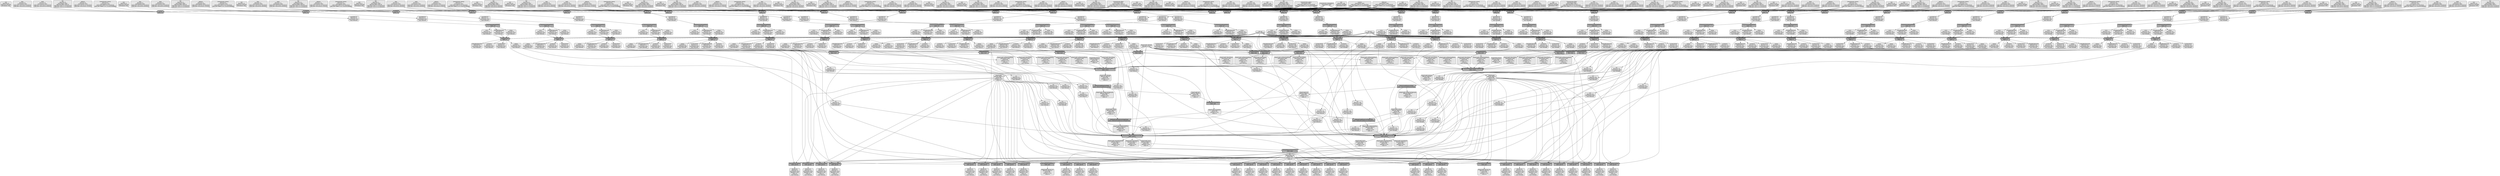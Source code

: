 digraph QuantumGraph {
task_0_0 [shape="box", style="filled,bold", fillcolor="gray70", label="IsrTask\nlabel: isr"];
dsref_0 [shape="box", style="rounded,filled", fillcolor="gray90", label="raw\ndetector=0\nexposure=903344\ninstrument=HSC"];
dsref_0 -> task_0_0;
dsref_1 [shape="box", style="rounded,filled", fillcolor="gray90", label="camera\ninstrument=HSC\nvalid_first=0001-01-01 00:00:00\nvalid_last=9999-12-31 23:59:59.999999"];
dsref_1 -> task_0_0;
dsref_2 [shape="box", style="rounded,filled", fillcolor="gray90", label="bias\ndetector=0\ninstrument=HSC\nvalid_first=2013-05-07 00:00:00\nvalid_last=2014-05-02 00:00:00"];
dsref_2 -> task_0_0;
dsref_3 [shape="box", style="rounded,filled", fillcolor="gray90", label="dark\ndetector=0\ninstrument=HSC\nvalid_first=2013-05-07 00:00:00\nvalid_last=2014-05-02 00:00:00"];
dsref_3 -> task_0_0;
dsref_4 [shape="box", style="rounded,filled", fillcolor="gray90", label="flat\ndetector=0\ninstrument=HSC\nphysical_filter=HSC-R\nvalid_first=2012-12-19 00:00:00\nvalid_last=2013-12-14 00:00:00"];
dsref_4 -> task_0_0;
dsref_5 [shape="box", style="rounded,filled", fillcolor="gray90", label="bfKernel\ninstrument=HSC\nvalid_first=0001-01-01 00:00:00\nvalid_last=9999-12-31 23:59:59.999999"];
dsref_5 -> task_0_0;
dsref_6 [shape="box", style="rounded,filled", fillcolor="gray90", label="defects\ndetector=0\ninstrument=HSC\nvalid_first=2013-01-31 00:00:00\nvalid_last=2014-04-02 23:59:59"];
dsref_6 -> task_0_0;
dsref_7 [shape="box", style="rounded,filled", fillcolor="gray90", label="transmission_optics\ninstrument=HSC\nvalid_first=0001-01-01 00:00:00\nvalid_last=9999-12-31 23:59:59.999999"];
dsref_7 -> task_0_0;
dsref_8 [shape="box", style="rounded,filled", fillcolor="gray90", label="transmission_filter\ninstrument=HSC\nphysical_filter=HSC-R\nvalid_first=0001-01-01 00:00:00\nvalid_last=9999-12-31 23:59:59.999999"];
dsref_8 -> task_0_0;
dsref_9 [shape="box", style="rounded,filled", fillcolor="gray90", label="transmission_sensor\ndetector=0\ninstrument=HSC\nvalid_first=0001-01-01 00:00:00\nvalid_last=9999-12-31 23:59:59.999999"];
dsref_9 -> task_0_0;
dsref_10 [shape="box", style="rounded,filled", fillcolor="gray90", label="transmission_atmosphere\ninstrument=HSC"];
dsref_10 -> task_0_0;
dsref_11 [shape="box", style="rounded,filled", fillcolor="gray90", label="postISRCCD\ndetector=0\ninstrument=HSC\nvisit=903344"];
task_0_0 -> dsref_11;
task_0_1 [shape="box", style="filled,bold", fillcolor="gray70", label="IsrTask\nlabel: isr"];
dsref_12 [shape="box", style="rounded,filled", fillcolor="gray90", label="raw\ndetector=1\nexposure=903346\ninstrument=HSC"];
dsref_12 -> task_0_1;
dsref_1 -> task_0_1;
dsref_13 [shape="box", style="rounded,filled", fillcolor="gray90", label="bias\ndetector=1\ninstrument=HSC\nvalid_first=2013-05-07 00:00:00\nvalid_last=2014-05-02 00:00:00"];
dsref_13 -> task_0_1;
dsref_14 [shape="box", style="rounded,filled", fillcolor="gray90", label="dark\ndetector=1\ninstrument=HSC\nvalid_first=2013-05-07 00:00:00\nvalid_last=2014-05-02 00:00:00"];
dsref_14 -> task_0_1;
dsref_15 [shape="box", style="rounded,filled", fillcolor="gray90", label="flat\ndetector=1\ninstrument=HSC\nphysical_filter=HSC-R\nvalid_first=2012-12-19 00:00:00\nvalid_last=2013-12-14 00:00:00"];
dsref_15 -> task_0_1;
dsref_5 -> task_0_1;
dsref_16 [shape="box", style="rounded,filled", fillcolor="gray90", label="defects\ndetector=1\ninstrument=HSC\nvalid_first=2013-01-31 00:00:00\nvalid_last=2014-04-02 23:59:59"];
dsref_16 -> task_0_1;
dsref_7 -> task_0_1;
dsref_8 -> task_0_1;
dsref_17 [shape="box", style="rounded,filled", fillcolor="gray90", label="transmission_sensor\ndetector=1\ninstrument=HSC\nvalid_first=0001-01-01 00:00:00\nvalid_last=9999-12-31 23:59:59.999999"];
dsref_17 -> task_0_1;
dsref_10 -> task_0_1;
dsref_18 [shape="box", style="rounded,filled", fillcolor="gray90", label="postISRCCD\ndetector=1\ninstrument=HSC\nvisit=903346"];
task_0_1 -> dsref_18;
task_0_2 [shape="box", style="filled,bold", fillcolor="gray70", label="IsrTask\nlabel: isr"];
dsref_19 [shape="box", style="rounded,filled", fillcolor="gray90", label="raw\ndetector=1\nexposure=904014\ninstrument=HSC"];
dsref_19 -> task_0_2;
dsref_1 -> task_0_2;
dsref_13 -> task_0_2;
dsref_14 -> task_0_2;
dsref_20 [shape="box", style="rounded,filled", fillcolor="gray90", label="flat\ndetector=1\ninstrument=HSC\nphysical_filter=HSC-I\nvalid_first=2013-05-07 00:00:00\nvalid_last=2014-05-02 00:00:00"];
dsref_20 -> task_0_2;
dsref_5 -> task_0_2;
dsref_16 -> task_0_2;
dsref_7 -> task_0_2;
dsref_21 [shape="box", style="rounded,filled", fillcolor="gray90", label="transmission_filter\ninstrument=HSC\nphysical_filter=HSC-I\nvalid_first=0001-01-01 00:00:00\nvalid_last=9999-12-31 23:59:59.999999"];
dsref_21 -> task_0_2;
dsref_17 -> task_0_2;
dsref_10 -> task_0_2;
dsref_22 [shape="box", style="rounded,filled", fillcolor="gray90", label="postISRCCD\ndetector=1\ninstrument=HSC\nvisit=904014"];
task_0_2 -> dsref_22;
task_0_3 [shape="box", style="filled,bold", fillcolor="gray70", label="IsrTask\nlabel: isr"];
dsref_23 [shape="box", style="rounded,filled", fillcolor="gray90", label="raw\ndetector=4\nexposure=903342\ninstrument=HSC"];
dsref_23 -> task_0_3;
dsref_1 -> task_0_3;
dsref_24 [shape="box", style="rounded,filled", fillcolor="gray90", label="bias\ndetector=4\ninstrument=HSC\nvalid_first=2013-05-07 00:00:00\nvalid_last=2014-05-02 00:00:00"];
dsref_24 -> task_0_3;
dsref_25 [shape="box", style="rounded,filled", fillcolor="gray90", label="dark\ndetector=4\ninstrument=HSC\nvalid_first=2013-05-07 00:00:00\nvalid_last=2014-05-02 00:00:00"];
dsref_25 -> task_0_3;
dsref_26 [shape="box", style="rounded,filled", fillcolor="gray90", label="flat\ndetector=4\ninstrument=HSC\nphysical_filter=HSC-R\nvalid_first=2012-12-19 00:00:00\nvalid_last=2013-12-14 00:00:00"];
dsref_26 -> task_0_3;
dsref_5 -> task_0_3;
dsref_27 [shape="box", style="rounded,filled", fillcolor="gray90", label="defects\ndetector=4\ninstrument=HSC\nvalid_first=2013-01-31 00:00:00\nvalid_last=2014-04-02 23:59:59"];
dsref_27 -> task_0_3;
dsref_7 -> task_0_3;
dsref_8 -> task_0_3;
dsref_28 [shape="box", style="rounded,filled", fillcolor="gray90", label="transmission_sensor\ndetector=4\ninstrument=HSC\nvalid_first=0001-01-01 00:00:00\nvalid_last=9999-12-31 23:59:59.999999"];
dsref_28 -> task_0_3;
dsref_10 -> task_0_3;
dsref_29 [shape="box", style="rounded,filled", fillcolor="gray90", label="postISRCCD\ndetector=4\ninstrument=HSC\nvisit=903342"];
task_0_3 -> dsref_29;
task_0_4 [shape="box", style="filled,bold", fillcolor="gray70", label="IsrTask\nlabel: isr"];
dsref_30 [shape="box", style="rounded,filled", fillcolor="gray90", label="raw\ndetector=4\nexposure=904010\ninstrument=HSC"];
dsref_30 -> task_0_4;
dsref_1 -> task_0_4;
dsref_24 -> task_0_4;
dsref_25 -> task_0_4;
dsref_31 [shape="box", style="rounded,filled", fillcolor="gray90", label="flat\ndetector=4\ninstrument=HSC\nphysical_filter=HSC-I\nvalid_first=2013-05-07 00:00:00\nvalid_last=2014-05-02 00:00:00"];
dsref_31 -> task_0_4;
dsref_5 -> task_0_4;
dsref_27 -> task_0_4;
dsref_7 -> task_0_4;
dsref_21 -> task_0_4;
dsref_28 -> task_0_4;
dsref_10 -> task_0_4;
dsref_32 [shape="box", style="rounded,filled", fillcolor="gray90", label="postISRCCD\ndetector=4\ninstrument=HSC\nvisit=904010"];
task_0_4 -> dsref_32;
task_0_5 [shape="box", style="filled,bold", fillcolor="gray70", label="IsrTask\nlabel: isr"];
dsref_33 [shape="box", style="rounded,filled", fillcolor="gray90", label="raw\ndetector=5\nexposure=903344\ninstrument=HSC"];
dsref_33 -> task_0_5;
dsref_1 -> task_0_5;
dsref_34 [shape="box", style="rounded,filled", fillcolor="gray90", label="bias\ndetector=5\ninstrument=HSC\nvalid_first=2013-05-07 00:00:00\nvalid_last=2014-05-02 00:00:00"];
dsref_34 -> task_0_5;
dsref_35 [shape="box", style="rounded,filled", fillcolor="gray90", label="dark\ndetector=5\ninstrument=HSC\nvalid_first=2013-05-07 00:00:00\nvalid_last=2014-05-02 00:00:00"];
dsref_35 -> task_0_5;
dsref_36 [shape="box", style="rounded,filled", fillcolor="gray90", label="flat\ndetector=5\ninstrument=HSC\nphysical_filter=HSC-R\nvalid_first=2012-12-19 00:00:00\nvalid_last=2013-12-14 00:00:00"];
dsref_36 -> task_0_5;
dsref_5 -> task_0_5;
dsref_37 [shape="box", style="rounded,filled", fillcolor="gray90", label="defects\ndetector=5\ninstrument=HSC\nvalid_first=2013-01-31 00:00:00\nvalid_last=2014-04-02 23:59:59"];
dsref_37 -> task_0_5;
dsref_7 -> task_0_5;
dsref_8 -> task_0_5;
dsref_38 [shape="box", style="rounded,filled", fillcolor="gray90", label="transmission_sensor\ndetector=5\ninstrument=HSC\nvalid_first=0001-01-01 00:00:00\nvalid_last=9999-12-31 23:59:59.999999"];
dsref_38 -> task_0_5;
dsref_10 -> task_0_5;
dsref_39 [shape="box", style="rounded,filled", fillcolor="gray90", label="postISRCCD\ndetector=5\ninstrument=HSC\nvisit=903344"];
task_0_5 -> dsref_39;
task_0_6 [shape="box", style="filled,bold", fillcolor="gray70", label="IsrTask\nlabel: isr"];
dsref_40 [shape="box", style="rounded,filled", fillcolor="gray90", label="raw\ndetector=6\nexposure=903346\ninstrument=HSC"];
dsref_40 -> task_0_6;
dsref_1 -> task_0_6;
dsref_41 [shape="box", style="rounded,filled", fillcolor="gray90", label="bias\ndetector=6\ninstrument=HSC\nvalid_first=2013-05-07 00:00:00\nvalid_last=2014-05-02 00:00:00"];
dsref_41 -> task_0_6;
dsref_42 [shape="box", style="rounded,filled", fillcolor="gray90", label="dark\ndetector=6\ninstrument=HSC\nvalid_first=2013-05-07 00:00:00\nvalid_last=2014-05-02 00:00:00"];
dsref_42 -> task_0_6;
dsref_43 [shape="box", style="rounded,filled", fillcolor="gray90", label="flat\ndetector=6\ninstrument=HSC\nphysical_filter=HSC-R\nvalid_first=2012-12-19 00:00:00\nvalid_last=2013-12-14 00:00:00"];
dsref_43 -> task_0_6;
dsref_5 -> task_0_6;
dsref_44 [shape="box", style="rounded,filled", fillcolor="gray90", label="defects\ndetector=6\ninstrument=HSC\nvalid_first=2013-01-31 00:00:00\nvalid_last=2014-04-02 23:59:59"];
dsref_44 -> task_0_6;
dsref_7 -> task_0_6;
dsref_8 -> task_0_6;
dsref_45 [shape="box", style="rounded,filled", fillcolor="gray90", label="transmission_sensor\ndetector=6\ninstrument=HSC\nvalid_first=0001-01-01 00:00:00\nvalid_last=9999-12-31 23:59:59.999999"];
dsref_45 -> task_0_6;
dsref_10 -> task_0_6;
dsref_46 [shape="box", style="rounded,filled", fillcolor="gray90", label="postISRCCD\ndetector=6\ninstrument=HSC\nvisit=903346"];
task_0_6 -> dsref_46;
task_0_7 [shape="box", style="filled,bold", fillcolor="gray70", label="IsrTask\nlabel: isr"];
dsref_47 [shape="box", style="rounded,filled", fillcolor="gray90", label="raw\ndetector=6\nexposure=904014\ninstrument=HSC"];
dsref_47 -> task_0_7;
dsref_1 -> task_0_7;
dsref_41 -> task_0_7;
dsref_42 -> task_0_7;
dsref_48 [shape="box", style="rounded,filled", fillcolor="gray90", label="flat\ndetector=6\ninstrument=HSC\nphysical_filter=HSC-I\nvalid_first=2013-05-07 00:00:00\nvalid_last=2014-05-02 00:00:00"];
dsref_48 -> task_0_7;
dsref_5 -> task_0_7;
dsref_44 -> task_0_7;
dsref_7 -> task_0_7;
dsref_21 -> task_0_7;
dsref_45 -> task_0_7;
dsref_10 -> task_0_7;
dsref_49 [shape="box", style="rounded,filled", fillcolor="gray90", label="postISRCCD\ndetector=6\ninstrument=HSC\nvisit=904014"];
task_0_7 -> dsref_49;
task_0_8 [shape="box", style="filled,bold", fillcolor="gray70", label="IsrTask\nlabel: isr"];
dsref_50 [shape="box", style="rounded,filled", fillcolor="gray90", label="raw\ndetector=10\nexposure=903342\ninstrument=HSC"];
dsref_50 -> task_0_8;
dsref_1 -> task_0_8;
dsref_51 [shape="box", style="rounded,filled", fillcolor="gray90", label="bias\ndetector=10\ninstrument=HSC\nvalid_first=2013-05-07 00:00:00\nvalid_last=2014-05-02 00:00:00"];
dsref_51 -> task_0_8;
dsref_52 [shape="box", style="rounded,filled", fillcolor="gray90", label="dark\ndetector=10\ninstrument=HSC\nvalid_first=2013-05-07 00:00:00\nvalid_last=2014-05-02 00:00:00"];
dsref_52 -> task_0_8;
dsref_53 [shape="box", style="rounded,filled", fillcolor="gray90", label="flat\ndetector=10\ninstrument=HSC\nphysical_filter=HSC-R\nvalid_first=2012-12-19 00:00:00\nvalid_last=2013-12-14 00:00:00"];
dsref_53 -> task_0_8;
dsref_5 -> task_0_8;
dsref_54 [shape="box", style="rounded,filled", fillcolor="gray90", label="defects\ndetector=10\ninstrument=HSC\nvalid_first=2013-01-31 00:00:00\nvalid_last=2014-04-02 23:59:59"];
dsref_54 -> task_0_8;
dsref_7 -> task_0_8;
dsref_8 -> task_0_8;
dsref_55 [shape="box", style="rounded,filled", fillcolor="gray90", label="transmission_sensor\ndetector=10\ninstrument=HSC\nvalid_first=0001-01-01 00:00:00\nvalid_last=9999-12-31 23:59:59.999999"];
dsref_55 -> task_0_8;
dsref_10 -> task_0_8;
dsref_56 [shape="box", style="rounded,filled", fillcolor="gray90", label="postISRCCD\ndetector=10\ninstrument=HSC\nvisit=903342"];
task_0_8 -> dsref_56;
task_0_9 [shape="box", style="filled,bold", fillcolor="gray70", label="IsrTask\nlabel: isr"];
dsref_57 [shape="box", style="rounded,filled", fillcolor="gray90", label="raw\ndetector=10\nexposure=904010\ninstrument=HSC"];
dsref_57 -> task_0_9;
dsref_1 -> task_0_9;
dsref_51 -> task_0_9;
dsref_52 -> task_0_9;
dsref_58 [shape="box", style="rounded,filled", fillcolor="gray90", label="flat\ndetector=10\ninstrument=HSC\nphysical_filter=HSC-I\nvalid_first=2013-05-07 00:00:00\nvalid_last=2014-05-02 00:00:00"];
dsref_58 -> task_0_9;
dsref_5 -> task_0_9;
dsref_54 -> task_0_9;
dsref_7 -> task_0_9;
dsref_21 -> task_0_9;
dsref_55 -> task_0_9;
dsref_10 -> task_0_9;
dsref_59 [shape="box", style="rounded,filled", fillcolor="gray90", label="postISRCCD\ndetector=10\ninstrument=HSC\nvisit=904010"];
task_0_9 -> dsref_59;
task_0_10 [shape="box", style="filled,bold", fillcolor="gray70", label="IsrTask\nlabel: isr"];
dsref_60 [shape="box", style="rounded,filled", fillcolor="gray90", label="raw\ndetector=11\nexposure=903344\ninstrument=HSC"];
dsref_60 -> task_0_10;
dsref_1 -> task_0_10;
dsref_61 [shape="box", style="rounded,filled", fillcolor="gray90", label="bias\ndetector=11\ninstrument=HSC\nvalid_first=2013-05-07 00:00:00\nvalid_last=2014-05-02 00:00:00"];
dsref_61 -> task_0_10;
dsref_62 [shape="box", style="rounded,filled", fillcolor="gray90", label="dark\ndetector=11\ninstrument=HSC\nvalid_first=2013-05-07 00:00:00\nvalid_last=2014-05-02 00:00:00"];
dsref_62 -> task_0_10;
dsref_63 [shape="box", style="rounded,filled", fillcolor="gray90", label="flat\ndetector=11\ninstrument=HSC\nphysical_filter=HSC-R\nvalid_first=2012-12-19 00:00:00\nvalid_last=2013-12-14 00:00:00"];
dsref_63 -> task_0_10;
dsref_5 -> task_0_10;
dsref_64 [shape="box", style="rounded,filled", fillcolor="gray90", label="defects\ndetector=11\ninstrument=HSC\nvalid_first=2013-01-31 00:00:00\nvalid_last=2014-04-02 23:59:59"];
dsref_64 -> task_0_10;
dsref_7 -> task_0_10;
dsref_8 -> task_0_10;
dsref_65 [shape="box", style="rounded,filled", fillcolor="gray90", label="transmission_sensor\ndetector=11\ninstrument=HSC\nvalid_first=0001-01-01 00:00:00\nvalid_last=9999-12-31 23:59:59.999999"];
dsref_65 -> task_0_10;
dsref_10 -> task_0_10;
dsref_66 [shape="box", style="rounded,filled", fillcolor="gray90", label="postISRCCD\ndetector=11\ninstrument=HSC\nvisit=903344"];
task_0_10 -> dsref_66;
task_0_11 [shape="box", style="filled,bold", fillcolor="gray70", label="IsrTask\nlabel: isr"];
dsref_67 [shape="box", style="rounded,filled", fillcolor="gray90", label="raw\ndetector=12\nexposure=903346\ninstrument=HSC"];
dsref_67 -> task_0_11;
dsref_1 -> task_0_11;
dsref_68 [shape="box", style="rounded,filled", fillcolor="gray90", label="bias\ndetector=12\ninstrument=HSC\nvalid_first=2013-05-07 00:00:00\nvalid_last=2014-05-02 00:00:00"];
dsref_68 -> task_0_11;
dsref_69 [shape="box", style="rounded,filled", fillcolor="gray90", label="dark\ndetector=12\ninstrument=HSC\nvalid_first=2013-05-07 00:00:00\nvalid_last=2014-05-02 00:00:00"];
dsref_69 -> task_0_11;
dsref_70 [shape="box", style="rounded,filled", fillcolor="gray90", label="flat\ndetector=12\ninstrument=HSC\nphysical_filter=HSC-R\nvalid_first=2012-12-19 00:00:00\nvalid_last=2013-12-14 00:00:00"];
dsref_70 -> task_0_11;
dsref_5 -> task_0_11;
dsref_71 [shape="box", style="rounded,filled", fillcolor="gray90", label="defects\ndetector=12\ninstrument=HSC\nvalid_first=2013-01-31 00:00:00\nvalid_last=2014-04-02 23:59:59"];
dsref_71 -> task_0_11;
dsref_7 -> task_0_11;
dsref_8 -> task_0_11;
dsref_72 [shape="box", style="rounded,filled", fillcolor="gray90", label="transmission_sensor\ndetector=12\ninstrument=HSC\nvalid_first=0001-01-01 00:00:00\nvalid_last=9999-12-31 23:59:59.999999"];
dsref_72 -> task_0_11;
dsref_10 -> task_0_11;
dsref_73 [shape="box", style="rounded,filled", fillcolor="gray90", label="postISRCCD\ndetector=12\ninstrument=HSC\nvisit=903346"];
task_0_11 -> dsref_73;
task_0_12 [shape="box", style="filled,bold", fillcolor="gray70", label="IsrTask\nlabel: isr"];
dsref_74 [shape="box", style="rounded,filled", fillcolor="gray90", label="raw\ndetector=12\nexposure=904014\ninstrument=HSC"];
dsref_74 -> task_0_12;
dsref_1 -> task_0_12;
dsref_68 -> task_0_12;
dsref_69 -> task_0_12;
dsref_75 [shape="box", style="rounded,filled", fillcolor="gray90", label="flat\ndetector=12\ninstrument=HSC\nphysical_filter=HSC-I\nvalid_first=2013-05-07 00:00:00\nvalid_last=2014-05-02 00:00:00"];
dsref_75 -> task_0_12;
dsref_5 -> task_0_12;
dsref_71 -> task_0_12;
dsref_7 -> task_0_12;
dsref_21 -> task_0_12;
dsref_72 -> task_0_12;
dsref_10 -> task_0_12;
dsref_76 [shape="box", style="rounded,filled", fillcolor="gray90", label="postISRCCD\ndetector=12\ninstrument=HSC\nvisit=904014"];
task_0_12 -> dsref_76;
task_0_13 [shape="box", style="filled,bold", fillcolor="gray70", label="IsrTask\nlabel: isr"];
dsref_77 [shape="box", style="rounded,filled", fillcolor="gray90", label="raw\ndetector=16\nexposure=903334\ninstrument=HSC"];
dsref_77 -> task_0_13;
dsref_1 -> task_0_13;
dsref_78 [shape="box", style="rounded,filled", fillcolor="gray90", label="bias\ndetector=16\ninstrument=HSC\nvalid_first=2013-05-07 00:00:00\nvalid_last=2014-05-02 00:00:00"];
dsref_78 -> task_0_13;
dsref_79 [shape="box", style="rounded,filled", fillcolor="gray90", label="dark\ndetector=16\ninstrument=HSC\nvalid_first=2013-05-07 00:00:00\nvalid_last=2014-05-02 00:00:00"];
dsref_79 -> task_0_13;
dsref_80 [shape="box", style="rounded,filled", fillcolor="gray90", label="flat\ndetector=16\ninstrument=HSC\nphysical_filter=HSC-R\nvalid_first=2012-12-19 00:00:00\nvalid_last=2013-12-14 00:00:00"];
dsref_80 -> task_0_13;
dsref_5 -> task_0_13;
dsref_81 [shape="box", style="rounded,filled", fillcolor="gray90", label="defects\ndetector=16\ninstrument=HSC\nvalid_first=2013-01-31 00:00:00\nvalid_last=2014-04-02 23:59:59"];
dsref_81 -> task_0_13;
dsref_7 -> task_0_13;
dsref_8 -> task_0_13;
dsref_82 [shape="box", style="rounded,filled", fillcolor="gray90", label="transmission_sensor\ndetector=16\ninstrument=HSC\nvalid_first=0001-01-01 00:00:00\nvalid_last=9999-12-31 23:59:59.999999"];
dsref_82 -> task_0_13;
dsref_10 -> task_0_13;
dsref_83 [shape="box", style="rounded,filled", fillcolor="gray90", label="postISRCCD\ndetector=16\ninstrument=HSC\nvisit=903334"];
task_0_13 -> dsref_83;
task_0_14 [shape="box", style="filled,bold", fillcolor="gray70", label="IsrTask\nlabel: isr"];
dsref_84 [shape="box", style="rounded,filled", fillcolor="gray90", label="raw\ndetector=16\nexposure=903986\ninstrument=HSC"];
dsref_84 -> task_0_14;
dsref_1 -> task_0_14;
dsref_78 -> task_0_14;
dsref_79 -> task_0_14;
dsref_85 [shape="box", style="rounded,filled", fillcolor="gray90", label="flat\ndetector=16\ninstrument=HSC\nphysical_filter=HSC-I\nvalid_first=2013-05-07 00:00:00\nvalid_last=2014-05-02 00:00:00"];
dsref_85 -> task_0_14;
dsref_5 -> task_0_14;
dsref_81 -> task_0_14;
dsref_7 -> task_0_14;
dsref_21 -> task_0_14;
dsref_82 -> task_0_14;
dsref_10 -> task_0_14;
dsref_86 [shape="box", style="rounded,filled", fillcolor="gray90", label="postISRCCD\ndetector=16\ninstrument=HSC\nvisit=903986"];
task_0_14 -> dsref_86;
task_0_15 [shape="box", style="filled,bold", fillcolor="gray70", label="IsrTask\nlabel: isr"];
dsref_87 [shape="box", style="rounded,filled", fillcolor="gray90", label="raw\ndetector=16\nexposure=903988\ninstrument=HSC"];
dsref_87 -> task_0_15;
dsref_1 -> task_0_15;
dsref_78 -> task_0_15;
dsref_79 -> task_0_15;
dsref_85 -> task_0_15;
dsref_5 -> task_0_15;
dsref_81 -> task_0_15;
dsref_7 -> task_0_15;
dsref_21 -> task_0_15;
dsref_82 -> task_0_15;
dsref_10 -> task_0_15;
dsref_88 [shape="box", style="rounded,filled", fillcolor="gray90", label="postISRCCD\ndetector=16\ninstrument=HSC\nvisit=903988"];
task_0_15 -> dsref_88;
task_0_16 [shape="box", style="filled,bold", fillcolor="gray70", label="IsrTask\nlabel: isr"];
dsref_89 [shape="box", style="rounded,filled", fillcolor="gray90", label="raw\ndetector=17\nexposure=903336\ninstrument=HSC"];
dsref_89 -> task_0_16;
dsref_1 -> task_0_16;
dsref_90 [shape="box", style="rounded,filled", fillcolor="gray90", label="bias\ndetector=17\ninstrument=HSC\nvalid_first=2013-05-07 00:00:00\nvalid_last=2014-05-02 00:00:00"];
dsref_90 -> task_0_16;
dsref_91 [shape="box", style="rounded,filled", fillcolor="gray90", label="dark\ndetector=17\ninstrument=HSC\nvalid_first=2013-05-07 00:00:00\nvalid_last=2014-05-02 00:00:00"];
dsref_91 -> task_0_16;
dsref_92 [shape="box", style="rounded,filled", fillcolor="gray90", label="flat\ndetector=17\ninstrument=HSC\nphysical_filter=HSC-R\nvalid_first=2012-12-19 00:00:00\nvalid_last=2013-12-14 00:00:00"];
dsref_92 -> task_0_16;
dsref_5 -> task_0_16;
dsref_93 [shape="box", style="rounded,filled", fillcolor="gray90", label="defects\ndetector=17\ninstrument=HSC\nvalid_first=2013-01-31 00:00:00\nvalid_last=2014-04-02 23:59:59"];
dsref_93 -> task_0_16;
dsref_7 -> task_0_16;
dsref_8 -> task_0_16;
dsref_94 [shape="box", style="rounded,filled", fillcolor="gray90", label="transmission_sensor\ndetector=17\ninstrument=HSC\nvalid_first=0001-01-01 00:00:00\nvalid_last=9999-12-31 23:59:59.999999"];
dsref_94 -> task_0_16;
dsref_10 -> task_0_16;
dsref_95 [shape="box", style="rounded,filled", fillcolor="gray90", label="postISRCCD\ndetector=17\ninstrument=HSC\nvisit=903336"];
task_0_16 -> dsref_95;
task_0_17 [shape="box", style="filled,bold", fillcolor="gray70", label="IsrTask\nlabel: isr"];
dsref_96 [shape="box", style="rounded,filled", fillcolor="gray90", label="raw\ndetector=17\nexposure=903988\ninstrument=HSC"];
dsref_96 -> task_0_17;
dsref_1 -> task_0_17;
dsref_90 -> task_0_17;
dsref_91 -> task_0_17;
dsref_97 [shape="box", style="rounded,filled", fillcolor="gray90", label="flat\ndetector=17\ninstrument=HSC\nphysical_filter=HSC-I\nvalid_first=2013-05-07 00:00:00\nvalid_last=2014-05-02 00:00:00"];
dsref_97 -> task_0_17;
dsref_5 -> task_0_17;
dsref_93 -> task_0_17;
dsref_7 -> task_0_17;
dsref_21 -> task_0_17;
dsref_94 -> task_0_17;
dsref_10 -> task_0_17;
dsref_98 [shape="box", style="rounded,filled", fillcolor="gray90", label="postISRCCD\ndetector=17\ninstrument=HSC\nvisit=903988"];
task_0_17 -> dsref_98;
task_0_18 [shape="box", style="filled,bold", fillcolor="gray70", label="IsrTask\nlabel: isr"];
dsref_99 [shape="box", style="rounded,filled", fillcolor="gray90", label="raw\ndetector=18\nexposure=903338\ninstrument=HSC"];
dsref_99 -> task_0_18;
dsref_1 -> task_0_18;
dsref_100 [shape="box", style="rounded,filled", fillcolor="gray90", label="bias\ndetector=18\ninstrument=HSC\nvalid_first=2013-05-07 00:00:00\nvalid_last=2014-05-02 00:00:00"];
dsref_100 -> task_0_18;
dsref_101 [shape="box", style="rounded,filled", fillcolor="gray90", label="dark\ndetector=18\ninstrument=HSC\nvalid_first=2013-05-07 00:00:00\nvalid_last=2014-05-02 00:00:00"];
dsref_101 -> task_0_18;
dsref_102 [shape="box", style="rounded,filled", fillcolor="gray90", label="flat\ndetector=18\ninstrument=HSC\nphysical_filter=HSC-R\nvalid_first=2012-12-19 00:00:00\nvalid_last=2013-12-14 00:00:00"];
dsref_102 -> task_0_18;
dsref_5 -> task_0_18;
dsref_103 [shape="box", style="rounded,filled", fillcolor="gray90", label="defects\ndetector=18\ninstrument=HSC\nvalid_first=2013-01-31 00:00:00\nvalid_last=2014-04-02 23:59:59"];
dsref_103 -> task_0_18;
dsref_7 -> task_0_18;
dsref_8 -> task_0_18;
dsref_104 [shape="box", style="rounded,filled", fillcolor="gray90", label="transmission_sensor\ndetector=18\ninstrument=HSC\nvalid_first=0001-01-01 00:00:00\nvalid_last=9999-12-31 23:59:59.999999"];
dsref_104 -> task_0_18;
dsref_10 -> task_0_18;
dsref_105 [shape="box", style="rounded,filled", fillcolor="gray90", label="postISRCCD\ndetector=18\ninstrument=HSC\nvisit=903338"];
task_0_18 -> dsref_105;
task_0_19 [shape="box", style="filled,bold", fillcolor="gray70", label="IsrTask\nlabel: isr"];
dsref_106 [shape="box", style="rounded,filled", fillcolor="gray90", label="raw\ndetector=18\nexposure=903990\ninstrument=HSC"];
dsref_106 -> task_0_19;
dsref_1 -> task_0_19;
dsref_100 -> task_0_19;
dsref_101 -> task_0_19;
dsref_107 [shape="box", style="rounded,filled", fillcolor="gray90", label="flat\ndetector=18\ninstrument=HSC\nphysical_filter=HSC-I\nvalid_first=2013-05-07 00:00:00\nvalid_last=2014-05-02 00:00:00"];
dsref_107 -> task_0_19;
dsref_5 -> task_0_19;
dsref_103 -> task_0_19;
dsref_7 -> task_0_19;
dsref_21 -> task_0_19;
dsref_104 -> task_0_19;
dsref_10 -> task_0_19;
dsref_108 [shape="box", style="rounded,filled", fillcolor="gray90", label="postISRCCD\ndetector=18\ninstrument=HSC\nvisit=903990"];
task_0_19 -> dsref_108;
task_0_20 [shape="box", style="filled,bold", fillcolor="gray70", label="IsrTask\nlabel: isr"];
dsref_109 [shape="box", style="rounded,filled", fillcolor="gray90", label="raw\ndetector=22\nexposure=903334\ninstrument=HSC"];
dsref_109 -> task_0_20;
dsref_1 -> task_0_20;
dsref_110 [shape="box", style="rounded,filled", fillcolor="gray90", label="bias\ndetector=22\ninstrument=HSC\nvalid_first=2013-05-07 00:00:00\nvalid_last=2014-05-02 00:00:00"];
dsref_110 -> task_0_20;
dsref_111 [shape="box", style="rounded,filled", fillcolor="gray90", label="dark\ndetector=22\ninstrument=HSC\nvalid_first=2013-05-07 00:00:00\nvalid_last=2014-05-02 00:00:00"];
dsref_111 -> task_0_20;
dsref_112 [shape="box", style="rounded,filled", fillcolor="gray90", label="flat\ndetector=22\ninstrument=HSC\nphysical_filter=HSC-R\nvalid_first=2012-12-19 00:00:00\nvalid_last=2013-12-14 00:00:00"];
dsref_112 -> task_0_20;
dsref_5 -> task_0_20;
dsref_113 [shape="box", style="rounded,filled", fillcolor="gray90", label="defects\ndetector=22\ninstrument=HSC\nvalid_first=2013-01-31 00:00:00\nvalid_last=2014-04-02 23:59:59"];
dsref_113 -> task_0_20;
dsref_7 -> task_0_20;
dsref_8 -> task_0_20;
dsref_114 [shape="box", style="rounded,filled", fillcolor="gray90", label="transmission_sensor\ndetector=22\ninstrument=HSC\nvalid_first=0001-01-01 00:00:00\nvalid_last=9999-12-31 23:59:59.999999"];
dsref_114 -> task_0_20;
dsref_10 -> task_0_20;
dsref_115 [shape="box", style="rounded,filled", fillcolor="gray90", label="postISRCCD\ndetector=22\ninstrument=HSC\nvisit=903334"];
task_0_20 -> dsref_115;
task_0_21 [shape="box", style="filled,bold", fillcolor="gray70", label="IsrTask\nlabel: isr"];
dsref_116 [shape="box", style="rounded,filled", fillcolor="gray90", label="raw\ndetector=22\nexposure=903986\ninstrument=HSC"];
dsref_116 -> task_0_21;
dsref_1 -> task_0_21;
dsref_110 -> task_0_21;
dsref_111 -> task_0_21;
dsref_117 [shape="box", style="rounded,filled", fillcolor="gray90", label="flat\ndetector=22\ninstrument=HSC\nphysical_filter=HSC-I\nvalid_first=2013-05-07 00:00:00\nvalid_last=2014-05-02 00:00:00"];
dsref_117 -> task_0_21;
dsref_5 -> task_0_21;
dsref_113 -> task_0_21;
dsref_7 -> task_0_21;
dsref_21 -> task_0_21;
dsref_114 -> task_0_21;
dsref_10 -> task_0_21;
dsref_118 [shape="box", style="rounded,filled", fillcolor="gray90", label="postISRCCD\ndetector=22\ninstrument=HSC\nvisit=903986"];
task_0_21 -> dsref_118;
task_0_22 [shape="box", style="filled,bold", fillcolor="gray70", label="IsrTask\nlabel: isr"];
dsref_119 [shape="box", style="rounded,filled", fillcolor="gray90", label="raw\ndetector=23\nexposure=903334\ninstrument=HSC"];
dsref_119 -> task_0_22;
dsref_1 -> task_0_22;
dsref_120 [shape="box", style="rounded,filled", fillcolor="gray90", label="bias\ndetector=23\ninstrument=HSC\nvalid_first=2013-05-07 00:00:00\nvalid_last=2014-05-02 00:00:00"];
dsref_120 -> task_0_22;
dsref_121 [shape="box", style="rounded,filled", fillcolor="gray90", label="dark\ndetector=23\ninstrument=HSC\nvalid_first=2013-05-07 00:00:00\nvalid_last=2014-05-02 00:00:00"];
dsref_121 -> task_0_22;
dsref_122 [shape="box", style="rounded,filled", fillcolor="gray90", label="flat\ndetector=23\ninstrument=HSC\nphysical_filter=HSC-R\nvalid_first=2012-12-19 00:00:00\nvalid_last=2013-12-14 00:00:00"];
dsref_122 -> task_0_22;
dsref_5 -> task_0_22;
dsref_123 [shape="box", style="rounded,filled", fillcolor="gray90", label="defects\ndetector=23\ninstrument=HSC\nvalid_first=2013-01-31 00:00:00\nvalid_last=2014-04-02 23:59:59"];
dsref_123 -> task_0_22;
dsref_7 -> task_0_22;
dsref_8 -> task_0_22;
dsref_124 [shape="box", style="rounded,filled", fillcolor="gray90", label="transmission_sensor\ndetector=23\ninstrument=HSC\nvalid_first=0001-01-01 00:00:00\nvalid_last=9999-12-31 23:59:59.999999"];
dsref_124 -> task_0_22;
dsref_10 -> task_0_22;
dsref_125 [shape="box", style="rounded,filled", fillcolor="gray90", label="postISRCCD\ndetector=23\ninstrument=HSC\nvisit=903334"];
task_0_22 -> dsref_125;
task_0_23 [shape="box", style="filled,bold", fillcolor="gray70", label="IsrTask\nlabel: isr"];
dsref_126 [shape="box", style="rounded,filled", fillcolor="gray90", label="raw\ndetector=23\nexposure=903986\ninstrument=HSC"];
dsref_126 -> task_0_23;
dsref_1 -> task_0_23;
dsref_120 -> task_0_23;
dsref_121 -> task_0_23;
dsref_127 [shape="box", style="rounded,filled", fillcolor="gray90", label="flat\ndetector=23\ninstrument=HSC\nphysical_filter=HSC-I\nvalid_first=2013-05-07 00:00:00\nvalid_last=2014-05-02 00:00:00"];
dsref_127 -> task_0_23;
dsref_5 -> task_0_23;
dsref_123 -> task_0_23;
dsref_7 -> task_0_23;
dsref_21 -> task_0_23;
dsref_124 -> task_0_23;
dsref_10 -> task_0_23;
dsref_128 [shape="box", style="rounded,filled", fillcolor="gray90", label="postISRCCD\ndetector=23\ninstrument=HSC\nvisit=903986"];
task_0_23 -> dsref_128;
task_0_24 [shape="box", style="filled,bold", fillcolor="gray70", label="IsrTask\nlabel: isr"];
dsref_129 [shape="box", style="rounded,filled", fillcolor="gray90", label="raw\ndetector=23\nexposure=903988\ninstrument=HSC"];
dsref_129 -> task_0_24;
dsref_1 -> task_0_24;
dsref_120 -> task_0_24;
dsref_121 -> task_0_24;
dsref_127 -> task_0_24;
dsref_5 -> task_0_24;
dsref_123 -> task_0_24;
dsref_7 -> task_0_24;
dsref_21 -> task_0_24;
dsref_124 -> task_0_24;
dsref_10 -> task_0_24;
dsref_130 [shape="box", style="rounded,filled", fillcolor="gray90", label="postISRCCD\ndetector=23\ninstrument=HSC\nvisit=903988"];
task_0_24 -> dsref_130;
task_0_25 [shape="box", style="filled,bold", fillcolor="gray70", label="IsrTask\nlabel: isr"];
dsref_131 [shape="box", style="rounded,filled", fillcolor="gray90", label="raw\ndetector=24\nexposure=903336\ninstrument=HSC"];
dsref_131 -> task_0_25;
dsref_1 -> task_0_25;
dsref_132 [shape="box", style="rounded,filled", fillcolor="gray90", label="bias\ndetector=24\ninstrument=HSC\nvalid_first=2013-05-07 00:00:00\nvalid_last=2014-05-02 00:00:00"];
dsref_132 -> task_0_25;
dsref_133 [shape="box", style="rounded,filled", fillcolor="gray90", label="dark\ndetector=24\ninstrument=HSC\nvalid_first=2013-05-07 00:00:00\nvalid_last=2014-05-02 00:00:00"];
dsref_133 -> task_0_25;
dsref_134 [shape="box", style="rounded,filled", fillcolor="gray90", label="flat\ndetector=24\ninstrument=HSC\nphysical_filter=HSC-R\nvalid_first=2012-12-19 00:00:00\nvalid_last=2013-12-14 00:00:00"];
dsref_134 -> task_0_25;
dsref_5 -> task_0_25;
dsref_135 [shape="box", style="rounded,filled", fillcolor="gray90", label="defects\ndetector=24\ninstrument=HSC\nvalid_first=2013-01-31 00:00:00\nvalid_last=2014-04-02 23:59:59"];
dsref_135 -> task_0_25;
dsref_7 -> task_0_25;
dsref_8 -> task_0_25;
dsref_136 [shape="box", style="rounded,filled", fillcolor="gray90", label="transmission_sensor\ndetector=24\ninstrument=HSC\nvalid_first=0001-01-01 00:00:00\nvalid_last=9999-12-31 23:59:59.999999"];
dsref_136 -> task_0_25;
dsref_10 -> task_0_25;
dsref_137 [shape="box", style="rounded,filled", fillcolor="gray90", label="postISRCCD\ndetector=24\ninstrument=HSC\nvisit=903336"];
task_0_25 -> dsref_137;
task_0_26 [shape="box", style="filled,bold", fillcolor="gray70", label="IsrTask\nlabel: isr"];
dsref_138 [shape="box", style="rounded,filled", fillcolor="gray90", label="raw\ndetector=24\nexposure=903988\ninstrument=HSC"];
dsref_138 -> task_0_26;
dsref_1 -> task_0_26;
dsref_132 -> task_0_26;
dsref_133 -> task_0_26;
dsref_139 [shape="box", style="rounded,filled", fillcolor="gray90", label="flat\ndetector=24\ninstrument=HSC\nphysical_filter=HSC-I\nvalid_first=2013-05-07 00:00:00\nvalid_last=2014-05-02 00:00:00"];
dsref_139 -> task_0_26;
dsref_5 -> task_0_26;
dsref_135 -> task_0_26;
dsref_7 -> task_0_26;
dsref_21 -> task_0_26;
dsref_136 -> task_0_26;
dsref_10 -> task_0_26;
dsref_140 [shape="box", style="rounded,filled", fillcolor="gray90", label="postISRCCD\ndetector=24\ninstrument=HSC\nvisit=903988"];
task_0_26 -> dsref_140;
task_0_27 [shape="box", style="filled,bold", fillcolor="gray70", label="IsrTask\nlabel: isr"];
dsref_141 [shape="box", style="rounded,filled", fillcolor="gray90", label="raw\ndetector=25\nexposure=903338\ninstrument=HSC"];
dsref_141 -> task_0_27;
dsref_1 -> task_0_27;
dsref_142 [shape="box", style="rounded,filled", fillcolor="gray90", label="bias\ndetector=25\ninstrument=HSC\nvalid_first=2013-05-07 00:00:00\nvalid_last=2014-05-02 00:00:00"];
dsref_142 -> task_0_27;
dsref_143 [shape="box", style="rounded,filled", fillcolor="gray90", label="dark\ndetector=25\ninstrument=HSC\nvalid_first=2013-05-07 00:00:00\nvalid_last=2014-05-02 00:00:00"];
dsref_143 -> task_0_27;
dsref_144 [shape="box", style="rounded,filled", fillcolor="gray90", label="flat\ndetector=25\ninstrument=HSC\nphysical_filter=HSC-R\nvalid_first=2012-12-19 00:00:00\nvalid_last=2013-12-14 00:00:00"];
dsref_144 -> task_0_27;
dsref_5 -> task_0_27;
dsref_145 [shape="box", style="rounded,filled", fillcolor="gray90", label="defects\ndetector=25\ninstrument=HSC\nvalid_first=2013-01-31 00:00:00\nvalid_last=2014-04-02 23:59:59"];
dsref_145 -> task_0_27;
dsref_7 -> task_0_27;
dsref_8 -> task_0_27;
dsref_146 [shape="box", style="rounded,filled", fillcolor="gray90", label="transmission_sensor\ndetector=25\ninstrument=HSC\nvalid_first=0001-01-01 00:00:00\nvalid_last=9999-12-31 23:59:59.999999"];
dsref_146 -> task_0_27;
dsref_10 -> task_0_27;
dsref_147 [shape="box", style="rounded,filled", fillcolor="gray90", label="postISRCCD\ndetector=25\ninstrument=HSC\nvisit=903338"];
task_0_27 -> dsref_147;
task_0_28 [shape="box", style="filled,bold", fillcolor="gray70", label="IsrTask\nlabel: isr"];
dsref_148 [shape="box", style="rounded,filled", fillcolor="gray90", label="raw\ndetector=25\nexposure=903990\ninstrument=HSC"];
dsref_148 -> task_0_28;
dsref_1 -> task_0_28;
dsref_142 -> task_0_28;
dsref_143 -> task_0_28;
dsref_149 [shape="box", style="rounded,filled", fillcolor="gray90", label="flat\ndetector=25\ninstrument=HSC\nphysical_filter=HSC-I\nvalid_first=2013-05-07 00:00:00\nvalid_last=2014-05-02 00:00:00"];
dsref_149 -> task_0_28;
dsref_5 -> task_0_28;
dsref_145 -> task_0_28;
dsref_7 -> task_0_28;
dsref_21 -> task_0_28;
dsref_146 -> task_0_28;
dsref_10 -> task_0_28;
dsref_150 [shape="box", style="rounded,filled", fillcolor="gray90", label="postISRCCD\ndetector=25\ninstrument=HSC\nvisit=903990"];
task_0_28 -> dsref_150;
task_0_29 [shape="box", style="filled,bold", fillcolor="gray70", label="IsrTask\nlabel: isr"];
dsref_151 [shape="box", style="rounded,filled", fillcolor="gray90", label="raw\ndetector=100\nexposure=903334\ninstrument=HSC"];
dsref_151 -> task_0_29;
dsref_1 -> task_0_29;
dsref_152 [shape="box", style="rounded,filled", fillcolor="gray90", label="bias\ndetector=100\ninstrument=HSC\nvalid_first=2013-05-07 00:00:00\nvalid_last=2014-05-02 00:00:00"];
dsref_152 -> task_0_29;
dsref_153 [shape="box", style="rounded,filled", fillcolor="gray90", label="dark\ndetector=100\ninstrument=HSC\nvalid_first=2013-05-07 00:00:00\nvalid_last=2014-05-02 00:00:00"];
dsref_153 -> task_0_29;
dsref_154 [shape="box", style="rounded,filled", fillcolor="gray90", label="flat\ndetector=100\ninstrument=HSC\nphysical_filter=HSC-R\nvalid_first=2012-12-19 00:00:00\nvalid_last=2013-12-14 00:00:00"];
dsref_154 -> task_0_29;
dsref_5 -> task_0_29;
dsref_155 [shape="box", style="rounded,filled", fillcolor="gray90", label="defects\ndetector=100\ninstrument=HSC\nvalid_first=2013-01-31 00:00:00\nvalid_last=2014-04-02 23:59:59"];
dsref_155 -> task_0_29;
dsref_7 -> task_0_29;
dsref_8 -> task_0_29;
dsref_156 [shape="box", style="rounded,filled", fillcolor="gray90", label="transmission_sensor\ndetector=100\ninstrument=HSC\nvalid_first=0001-01-01 00:00:00\nvalid_last=9999-12-31 23:59:59.999999"];
dsref_156 -> task_0_29;
dsref_10 -> task_0_29;
dsref_157 [shape="box", style="rounded,filled", fillcolor="gray90", label="postISRCCD\ndetector=100\ninstrument=HSC\nvisit=903334"];
task_0_29 -> dsref_157;
task_0_30 [shape="box", style="filled,bold", fillcolor="gray70", label="IsrTask\nlabel: isr"];
dsref_158 [shape="box", style="rounded,filled", fillcolor="gray90", label="raw\ndetector=100\nexposure=903342\ninstrument=HSC"];
dsref_158 -> task_0_30;
dsref_1 -> task_0_30;
dsref_152 -> task_0_30;
dsref_153 -> task_0_30;
dsref_154 -> task_0_30;
dsref_5 -> task_0_30;
dsref_155 -> task_0_30;
dsref_7 -> task_0_30;
dsref_8 -> task_0_30;
dsref_156 -> task_0_30;
dsref_10 -> task_0_30;
dsref_159 [shape="box", style="rounded,filled", fillcolor="gray90", label="postISRCCD\ndetector=100\ninstrument=HSC\nvisit=903342"];
task_0_30 -> dsref_159;
task_0_31 [shape="box", style="filled,bold", fillcolor="gray70", label="IsrTask\nlabel: isr"];
dsref_160 [shape="box", style="rounded,filled", fillcolor="gray90", label="raw\ndetector=100\nexposure=903986\ninstrument=HSC"];
dsref_160 -> task_0_31;
dsref_1 -> task_0_31;
dsref_152 -> task_0_31;
dsref_153 -> task_0_31;
dsref_161 [shape="box", style="rounded,filled", fillcolor="gray90", label="flat\ndetector=100\ninstrument=HSC\nphysical_filter=HSC-I\nvalid_first=2013-05-07 00:00:00\nvalid_last=2014-05-02 00:00:00"];
dsref_161 -> task_0_31;
dsref_5 -> task_0_31;
dsref_155 -> task_0_31;
dsref_7 -> task_0_31;
dsref_21 -> task_0_31;
dsref_156 -> task_0_31;
dsref_10 -> task_0_31;
dsref_162 [shape="box", style="rounded,filled", fillcolor="gray90", label="postISRCCD\ndetector=100\ninstrument=HSC\nvisit=903986"];
task_0_31 -> dsref_162;
task_0_32 [shape="box", style="filled,bold", fillcolor="gray70", label="IsrTask\nlabel: isr"];
dsref_163 [shape="box", style="rounded,filled", fillcolor="gray90", label="raw\ndetector=100\nexposure=904010\ninstrument=HSC"];
dsref_163 -> task_0_32;
dsref_1 -> task_0_32;
dsref_152 -> task_0_32;
dsref_153 -> task_0_32;
dsref_161 -> task_0_32;
dsref_5 -> task_0_32;
dsref_155 -> task_0_32;
dsref_7 -> task_0_32;
dsref_21 -> task_0_32;
dsref_156 -> task_0_32;
dsref_10 -> task_0_32;
dsref_164 [shape="box", style="rounded,filled", fillcolor="gray90", label="postISRCCD\ndetector=100\ninstrument=HSC\nvisit=904010"];
task_0_32 -> dsref_164;
task_1_0 [shape="box", style="filled,bold", fillcolor="gray70", label="CharacterizeImageTask\nlabel: cit"];
dsref_11 -> task_1_0;
dsref_165 [shape="box", style="rounded,filled", fillcolor="gray90", label="icExp\ndetector=0\ninstrument=HSC\nvisit=903344"];
task_1_0 -> dsref_165;
dsref_166 [shape="box", style="rounded,filled", fillcolor="gray90", label="icSrc\ndetector=0\ninstrument=HSC\nvisit=903344"];
task_1_0 -> dsref_166;
dsref_167 [shape="box", style="rounded,filled", fillcolor="gray90", label="icExpBackground\ndetector=0\ninstrument=HSC\nvisit=903344"];
task_1_0 -> dsref_167;
task_1_1 [shape="box", style="filled,bold", fillcolor="gray70", label="CharacterizeImageTask\nlabel: cit"];
dsref_18 -> task_1_1;
dsref_168 [shape="box", style="rounded,filled", fillcolor="gray90", label="icExp\ndetector=1\ninstrument=HSC\nvisit=903346"];
task_1_1 -> dsref_168;
dsref_169 [shape="box", style="rounded,filled", fillcolor="gray90", label="icSrc\ndetector=1\ninstrument=HSC\nvisit=903346"];
task_1_1 -> dsref_169;
dsref_170 [shape="box", style="rounded,filled", fillcolor="gray90", label="icExpBackground\ndetector=1\ninstrument=HSC\nvisit=903346"];
task_1_1 -> dsref_170;
task_1_2 [shape="box", style="filled,bold", fillcolor="gray70", label="CharacterizeImageTask\nlabel: cit"];
dsref_22 -> task_1_2;
dsref_171 [shape="box", style="rounded,filled", fillcolor="gray90", label="icExp\ndetector=1\ninstrument=HSC\nvisit=904014"];
task_1_2 -> dsref_171;
dsref_172 [shape="box", style="rounded,filled", fillcolor="gray90", label="icSrc\ndetector=1\ninstrument=HSC\nvisit=904014"];
task_1_2 -> dsref_172;
dsref_173 [shape="box", style="rounded,filled", fillcolor="gray90", label="icExpBackground\ndetector=1\ninstrument=HSC\nvisit=904014"];
task_1_2 -> dsref_173;
task_1_3 [shape="box", style="filled,bold", fillcolor="gray70", label="CharacterizeImageTask\nlabel: cit"];
dsref_29 -> task_1_3;
dsref_174 [shape="box", style="rounded,filled", fillcolor="gray90", label="icExp\ndetector=4\ninstrument=HSC\nvisit=903342"];
task_1_3 -> dsref_174;
dsref_175 [shape="box", style="rounded,filled", fillcolor="gray90", label="icSrc\ndetector=4\ninstrument=HSC\nvisit=903342"];
task_1_3 -> dsref_175;
dsref_176 [shape="box", style="rounded,filled", fillcolor="gray90", label="icExpBackground\ndetector=4\ninstrument=HSC\nvisit=903342"];
task_1_3 -> dsref_176;
task_1_4 [shape="box", style="filled,bold", fillcolor="gray70", label="CharacterizeImageTask\nlabel: cit"];
dsref_32 -> task_1_4;
dsref_177 [shape="box", style="rounded,filled", fillcolor="gray90", label="icExp\ndetector=4\ninstrument=HSC\nvisit=904010"];
task_1_4 -> dsref_177;
dsref_178 [shape="box", style="rounded,filled", fillcolor="gray90", label="icSrc\ndetector=4\ninstrument=HSC\nvisit=904010"];
task_1_4 -> dsref_178;
dsref_179 [shape="box", style="rounded,filled", fillcolor="gray90", label="icExpBackground\ndetector=4\ninstrument=HSC\nvisit=904010"];
task_1_4 -> dsref_179;
task_1_5 [shape="box", style="filled,bold", fillcolor="gray70", label="CharacterizeImageTask\nlabel: cit"];
dsref_39 -> task_1_5;
dsref_180 [shape="box", style="rounded,filled", fillcolor="gray90", label="icExp\ndetector=5\ninstrument=HSC\nvisit=903344"];
task_1_5 -> dsref_180;
dsref_181 [shape="box", style="rounded,filled", fillcolor="gray90", label="icSrc\ndetector=5\ninstrument=HSC\nvisit=903344"];
task_1_5 -> dsref_181;
dsref_182 [shape="box", style="rounded,filled", fillcolor="gray90", label="icExpBackground\ndetector=5\ninstrument=HSC\nvisit=903344"];
task_1_5 -> dsref_182;
task_1_6 [shape="box", style="filled,bold", fillcolor="gray70", label="CharacterizeImageTask\nlabel: cit"];
dsref_46 -> task_1_6;
dsref_183 [shape="box", style="rounded,filled", fillcolor="gray90", label="icExp\ndetector=6\ninstrument=HSC\nvisit=903346"];
task_1_6 -> dsref_183;
dsref_184 [shape="box", style="rounded,filled", fillcolor="gray90", label="icSrc\ndetector=6\ninstrument=HSC\nvisit=903346"];
task_1_6 -> dsref_184;
dsref_185 [shape="box", style="rounded,filled", fillcolor="gray90", label="icExpBackground\ndetector=6\ninstrument=HSC\nvisit=903346"];
task_1_6 -> dsref_185;
task_1_7 [shape="box", style="filled,bold", fillcolor="gray70", label="CharacterizeImageTask\nlabel: cit"];
dsref_49 -> task_1_7;
dsref_186 [shape="box", style="rounded,filled", fillcolor="gray90", label="icExp\ndetector=6\ninstrument=HSC\nvisit=904014"];
task_1_7 -> dsref_186;
dsref_187 [shape="box", style="rounded,filled", fillcolor="gray90", label="icSrc\ndetector=6\ninstrument=HSC\nvisit=904014"];
task_1_7 -> dsref_187;
dsref_188 [shape="box", style="rounded,filled", fillcolor="gray90", label="icExpBackground\ndetector=6\ninstrument=HSC\nvisit=904014"];
task_1_7 -> dsref_188;
task_1_8 [shape="box", style="filled,bold", fillcolor="gray70", label="CharacterizeImageTask\nlabel: cit"];
dsref_56 -> task_1_8;
dsref_189 [shape="box", style="rounded,filled", fillcolor="gray90", label="icExp\ndetector=10\ninstrument=HSC\nvisit=903342"];
task_1_8 -> dsref_189;
dsref_190 [shape="box", style="rounded,filled", fillcolor="gray90", label="icSrc\ndetector=10\ninstrument=HSC\nvisit=903342"];
task_1_8 -> dsref_190;
dsref_191 [shape="box", style="rounded,filled", fillcolor="gray90", label="icExpBackground\ndetector=10\ninstrument=HSC\nvisit=903342"];
task_1_8 -> dsref_191;
task_1_9 [shape="box", style="filled,bold", fillcolor="gray70", label="CharacterizeImageTask\nlabel: cit"];
dsref_59 -> task_1_9;
dsref_192 [shape="box", style="rounded,filled", fillcolor="gray90", label="icExp\ndetector=10\ninstrument=HSC\nvisit=904010"];
task_1_9 -> dsref_192;
dsref_193 [shape="box", style="rounded,filled", fillcolor="gray90", label="icSrc\ndetector=10\ninstrument=HSC\nvisit=904010"];
task_1_9 -> dsref_193;
dsref_194 [shape="box", style="rounded,filled", fillcolor="gray90", label="icExpBackground\ndetector=10\ninstrument=HSC\nvisit=904010"];
task_1_9 -> dsref_194;
task_1_10 [shape="box", style="filled,bold", fillcolor="gray70", label="CharacterizeImageTask\nlabel: cit"];
dsref_66 -> task_1_10;
dsref_195 [shape="box", style="rounded,filled", fillcolor="gray90", label="icExp\ndetector=11\ninstrument=HSC\nvisit=903344"];
task_1_10 -> dsref_195;
dsref_196 [shape="box", style="rounded,filled", fillcolor="gray90", label="icSrc\ndetector=11\ninstrument=HSC\nvisit=903344"];
task_1_10 -> dsref_196;
dsref_197 [shape="box", style="rounded,filled", fillcolor="gray90", label="icExpBackground\ndetector=11\ninstrument=HSC\nvisit=903344"];
task_1_10 -> dsref_197;
task_1_11 [shape="box", style="filled,bold", fillcolor="gray70", label="CharacterizeImageTask\nlabel: cit"];
dsref_73 -> task_1_11;
dsref_198 [shape="box", style="rounded,filled", fillcolor="gray90", label="icExp\ndetector=12\ninstrument=HSC\nvisit=903346"];
task_1_11 -> dsref_198;
dsref_199 [shape="box", style="rounded,filled", fillcolor="gray90", label="icSrc\ndetector=12\ninstrument=HSC\nvisit=903346"];
task_1_11 -> dsref_199;
dsref_200 [shape="box", style="rounded,filled", fillcolor="gray90", label="icExpBackground\ndetector=12\ninstrument=HSC\nvisit=903346"];
task_1_11 -> dsref_200;
task_1_12 [shape="box", style="filled,bold", fillcolor="gray70", label="CharacterizeImageTask\nlabel: cit"];
dsref_76 -> task_1_12;
dsref_201 [shape="box", style="rounded,filled", fillcolor="gray90", label="icExp\ndetector=12\ninstrument=HSC\nvisit=904014"];
task_1_12 -> dsref_201;
dsref_202 [shape="box", style="rounded,filled", fillcolor="gray90", label="icSrc\ndetector=12\ninstrument=HSC\nvisit=904014"];
task_1_12 -> dsref_202;
dsref_203 [shape="box", style="rounded,filled", fillcolor="gray90", label="icExpBackground\ndetector=12\ninstrument=HSC\nvisit=904014"];
task_1_12 -> dsref_203;
task_1_13 [shape="box", style="filled,bold", fillcolor="gray70", label="CharacterizeImageTask\nlabel: cit"];
dsref_83 -> task_1_13;
dsref_204 [shape="box", style="rounded,filled", fillcolor="gray90", label="icExp\ndetector=16\ninstrument=HSC\nvisit=903334"];
task_1_13 -> dsref_204;
dsref_205 [shape="box", style="rounded,filled", fillcolor="gray90", label="icSrc\ndetector=16\ninstrument=HSC\nvisit=903334"];
task_1_13 -> dsref_205;
dsref_206 [shape="box", style="rounded,filled", fillcolor="gray90", label="icExpBackground\ndetector=16\ninstrument=HSC\nvisit=903334"];
task_1_13 -> dsref_206;
task_1_14 [shape="box", style="filled,bold", fillcolor="gray70", label="CharacterizeImageTask\nlabel: cit"];
dsref_86 -> task_1_14;
dsref_207 [shape="box", style="rounded,filled", fillcolor="gray90", label="icExp\ndetector=16\ninstrument=HSC\nvisit=903986"];
task_1_14 -> dsref_207;
dsref_208 [shape="box", style="rounded,filled", fillcolor="gray90", label="icSrc\ndetector=16\ninstrument=HSC\nvisit=903986"];
task_1_14 -> dsref_208;
dsref_209 [shape="box", style="rounded,filled", fillcolor="gray90", label="icExpBackground\ndetector=16\ninstrument=HSC\nvisit=903986"];
task_1_14 -> dsref_209;
task_1_15 [shape="box", style="filled,bold", fillcolor="gray70", label="CharacterizeImageTask\nlabel: cit"];
dsref_88 -> task_1_15;
dsref_210 [shape="box", style="rounded,filled", fillcolor="gray90", label="icExp\ndetector=16\ninstrument=HSC\nvisit=903988"];
task_1_15 -> dsref_210;
dsref_211 [shape="box", style="rounded,filled", fillcolor="gray90", label="icSrc\ndetector=16\ninstrument=HSC\nvisit=903988"];
task_1_15 -> dsref_211;
dsref_212 [shape="box", style="rounded,filled", fillcolor="gray90", label="icExpBackground\ndetector=16\ninstrument=HSC\nvisit=903988"];
task_1_15 -> dsref_212;
task_1_16 [shape="box", style="filled,bold", fillcolor="gray70", label="CharacterizeImageTask\nlabel: cit"];
dsref_95 -> task_1_16;
dsref_213 [shape="box", style="rounded,filled", fillcolor="gray90", label="icExp\ndetector=17\ninstrument=HSC\nvisit=903336"];
task_1_16 -> dsref_213;
dsref_214 [shape="box", style="rounded,filled", fillcolor="gray90", label="icSrc\ndetector=17\ninstrument=HSC\nvisit=903336"];
task_1_16 -> dsref_214;
dsref_215 [shape="box", style="rounded,filled", fillcolor="gray90", label="icExpBackground\ndetector=17\ninstrument=HSC\nvisit=903336"];
task_1_16 -> dsref_215;
task_1_17 [shape="box", style="filled,bold", fillcolor="gray70", label="CharacterizeImageTask\nlabel: cit"];
dsref_98 -> task_1_17;
dsref_216 [shape="box", style="rounded,filled", fillcolor="gray90", label="icExp\ndetector=17\ninstrument=HSC\nvisit=903988"];
task_1_17 -> dsref_216;
dsref_217 [shape="box", style="rounded,filled", fillcolor="gray90", label="icSrc\ndetector=17\ninstrument=HSC\nvisit=903988"];
task_1_17 -> dsref_217;
dsref_218 [shape="box", style="rounded,filled", fillcolor="gray90", label="icExpBackground\ndetector=17\ninstrument=HSC\nvisit=903988"];
task_1_17 -> dsref_218;
task_1_18 [shape="box", style="filled,bold", fillcolor="gray70", label="CharacterizeImageTask\nlabel: cit"];
dsref_105 -> task_1_18;
dsref_219 [shape="box", style="rounded,filled", fillcolor="gray90", label="icExp\ndetector=18\ninstrument=HSC\nvisit=903338"];
task_1_18 -> dsref_219;
dsref_220 [shape="box", style="rounded,filled", fillcolor="gray90", label="icSrc\ndetector=18\ninstrument=HSC\nvisit=903338"];
task_1_18 -> dsref_220;
dsref_221 [shape="box", style="rounded,filled", fillcolor="gray90", label="icExpBackground\ndetector=18\ninstrument=HSC\nvisit=903338"];
task_1_18 -> dsref_221;
task_1_19 [shape="box", style="filled,bold", fillcolor="gray70", label="CharacterizeImageTask\nlabel: cit"];
dsref_108 -> task_1_19;
dsref_222 [shape="box", style="rounded,filled", fillcolor="gray90", label="icExp\ndetector=18\ninstrument=HSC\nvisit=903990"];
task_1_19 -> dsref_222;
dsref_223 [shape="box", style="rounded,filled", fillcolor="gray90", label="icSrc\ndetector=18\ninstrument=HSC\nvisit=903990"];
task_1_19 -> dsref_223;
dsref_224 [shape="box", style="rounded,filled", fillcolor="gray90", label="icExpBackground\ndetector=18\ninstrument=HSC\nvisit=903990"];
task_1_19 -> dsref_224;
task_1_20 [shape="box", style="filled,bold", fillcolor="gray70", label="CharacterizeImageTask\nlabel: cit"];
dsref_115 -> task_1_20;
dsref_225 [shape="box", style="rounded,filled", fillcolor="gray90", label="icExp\ndetector=22\ninstrument=HSC\nvisit=903334"];
task_1_20 -> dsref_225;
dsref_226 [shape="box", style="rounded,filled", fillcolor="gray90", label="icSrc\ndetector=22\ninstrument=HSC\nvisit=903334"];
task_1_20 -> dsref_226;
dsref_227 [shape="box", style="rounded,filled", fillcolor="gray90", label="icExpBackground\ndetector=22\ninstrument=HSC\nvisit=903334"];
task_1_20 -> dsref_227;
task_1_21 [shape="box", style="filled,bold", fillcolor="gray70", label="CharacterizeImageTask\nlabel: cit"];
dsref_118 -> task_1_21;
dsref_228 [shape="box", style="rounded,filled", fillcolor="gray90", label="icExp\ndetector=22\ninstrument=HSC\nvisit=903986"];
task_1_21 -> dsref_228;
dsref_229 [shape="box", style="rounded,filled", fillcolor="gray90", label="icSrc\ndetector=22\ninstrument=HSC\nvisit=903986"];
task_1_21 -> dsref_229;
dsref_230 [shape="box", style="rounded,filled", fillcolor="gray90", label="icExpBackground\ndetector=22\ninstrument=HSC\nvisit=903986"];
task_1_21 -> dsref_230;
task_1_22 [shape="box", style="filled,bold", fillcolor="gray70", label="CharacterizeImageTask\nlabel: cit"];
dsref_125 -> task_1_22;
dsref_231 [shape="box", style="rounded,filled", fillcolor="gray90", label="icExp\ndetector=23\ninstrument=HSC\nvisit=903334"];
task_1_22 -> dsref_231;
dsref_232 [shape="box", style="rounded,filled", fillcolor="gray90", label="icSrc\ndetector=23\ninstrument=HSC\nvisit=903334"];
task_1_22 -> dsref_232;
dsref_233 [shape="box", style="rounded,filled", fillcolor="gray90", label="icExpBackground\ndetector=23\ninstrument=HSC\nvisit=903334"];
task_1_22 -> dsref_233;
task_1_23 [shape="box", style="filled,bold", fillcolor="gray70", label="CharacterizeImageTask\nlabel: cit"];
dsref_128 -> task_1_23;
dsref_234 [shape="box", style="rounded,filled", fillcolor="gray90", label="icExp\ndetector=23\ninstrument=HSC\nvisit=903986"];
task_1_23 -> dsref_234;
dsref_235 [shape="box", style="rounded,filled", fillcolor="gray90", label="icSrc\ndetector=23\ninstrument=HSC\nvisit=903986"];
task_1_23 -> dsref_235;
dsref_236 [shape="box", style="rounded,filled", fillcolor="gray90", label="icExpBackground\ndetector=23\ninstrument=HSC\nvisit=903986"];
task_1_23 -> dsref_236;
task_1_24 [shape="box", style="filled,bold", fillcolor="gray70", label="CharacterizeImageTask\nlabel: cit"];
dsref_130 -> task_1_24;
dsref_237 [shape="box", style="rounded,filled", fillcolor="gray90", label="icExp\ndetector=23\ninstrument=HSC\nvisit=903988"];
task_1_24 -> dsref_237;
dsref_238 [shape="box", style="rounded,filled", fillcolor="gray90", label="icSrc\ndetector=23\ninstrument=HSC\nvisit=903988"];
task_1_24 -> dsref_238;
dsref_239 [shape="box", style="rounded,filled", fillcolor="gray90", label="icExpBackground\ndetector=23\ninstrument=HSC\nvisit=903988"];
task_1_24 -> dsref_239;
task_1_25 [shape="box", style="filled,bold", fillcolor="gray70", label="CharacterizeImageTask\nlabel: cit"];
dsref_137 -> task_1_25;
dsref_240 [shape="box", style="rounded,filled", fillcolor="gray90", label="icExp\ndetector=24\ninstrument=HSC\nvisit=903336"];
task_1_25 -> dsref_240;
dsref_241 [shape="box", style="rounded,filled", fillcolor="gray90", label="icSrc\ndetector=24\ninstrument=HSC\nvisit=903336"];
task_1_25 -> dsref_241;
dsref_242 [shape="box", style="rounded,filled", fillcolor="gray90", label="icExpBackground\ndetector=24\ninstrument=HSC\nvisit=903336"];
task_1_25 -> dsref_242;
task_1_26 [shape="box", style="filled,bold", fillcolor="gray70", label="CharacterizeImageTask\nlabel: cit"];
dsref_140 -> task_1_26;
dsref_243 [shape="box", style="rounded,filled", fillcolor="gray90", label="icExp\ndetector=24\ninstrument=HSC\nvisit=903988"];
task_1_26 -> dsref_243;
dsref_244 [shape="box", style="rounded,filled", fillcolor="gray90", label="icSrc\ndetector=24\ninstrument=HSC\nvisit=903988"];
task_1_26 -> dsref_244;
dsref_245 [shape="box", style="rounded,filled", fillcolor="gray90", label="icExpBackground\ndetector=24\ninstrument=HSC\nvisit=903988"];
task_1_26 -> dsref_245;
task_1_27 [shape="box", style="filled,bold", fillcolor="gray70", label="CharacterizeImageTask\nlabel: cit"];
dsref_147 -> task_1_27;
dsref_246 [shape="box", style="rounded,filled", fillcolor="gray90", label="icExp\ndetector=25\ninstrument=HSC\nvisit=903338"];
task_1_27 -> dsref_246;
dsref_247 [shape="box", style="rounded,filled", fillcolor="gray90", label="icSrc\ndetector=25\ninstrument=HSC\nvisit=903338"];
task_1_27 -> dsref_247;
dsref_248 [shape="box", style="rounded,filled", fillcolor="gray90", label="icExpBackground\ndetector=25\ninstrument=HSC\nvisit=903338"];
task_1_27 -> dsref_248;
task_1_28 [shape="box", style="filled,bold", fillcolor="gray70", label="CharacterizeImageTask\nlabel: cit"];
dsref_150 -> task_1_28;
dsref_249 [shape="box", style="rounded,filled", fillcolor="gray90", label="icExp\ndetector=25\ninstrument=HSC\nvisit=903990"];
task_1_28 -> dsref_249;
dsref_250 [shape="box", style="rounded,filled", fillcolor="gray90", label="icSrc\ndetector=25\ninstrument=HSC\nvisit=903990"];
task_1_28 -> dsref_250;
dsref_251 [shape="box", style="rounded,filled", fillcolor="gray90", label="icExpBackground\ndetector=25\ninstrument=HSC\nvisit=903990"];
task_1_28 -> dsref_251;
task_1_29 [shape="box", style="filled,bold", fillcolor="gray70", label="CharacterizeImageTask\nlabel: cit"];
dsref_157 -> task_1_29;
dsref_252 [shape="box", style="rounded,filled", fillcolor="gray90", label="icExp\ndetector=100\ninstrument=HSC\nvisit=903334"];
task_1_29 -> dsref_252;
dsref_253 [shape="box", style="rounded,filled", fillcolor="gray90", label="icSrc\ndetector=100\ninstrument=HSC\nvisit=903334"];
task_1_29 -> dsref_253;
dsref_254 [shape="box", style="rounded,filled", fillcolor="gray90", label="icExpBackground\ndetector=100\ninstrument=HSC\nvisit=903334"];
task_1_29 -> dsref_254;
task_1_30 [shape="box", style="filled,bold", fillcolor="gray70", label="CharacterizeImageTask\nlabel: cit"];
dsref_159 -> task_1_30;
dsref_255 [shape="box", style="rounded,filled", fillcolor="gray90", label="icExp\ndetector=100\ninstrument=HSC\nvisit=903342"];
task_1_30 -> dsref_255;
dsref_256 [shape="box", style="rounded,filled", fillcolor="gray90", label="icSrc\ndetector=100\ninstrument=HSC\nvisit=903342"];
task_1_30 -> dsref_256;
dsref_257 [shape="box", style="rounded,filled", fillcolor="gray90", label="icExpBackground\ndetector=100\ninstrument=HSC\nvisit=903342"];
task_1_30 -> dsref_257;
task_1_31 [shape="box", style="filled,bold", fillcolor="gray70", label="CharacterizeImageTask\nlabel: cit"];
dsref_162 -> task_1_31;
dsref_258 [shape="box", style="rounded,filled", fillcolor="gray90", label="icExp\ndetector=100\ninstrument=HSC\nvisit=903986"];
task_1_31 -> dsref_258;
dsref_259 [shape="box", style="rounded,filled", fillcolor="gray90", label="icSrc\ndetector=100\ninstrument=HSC\nvisit=903986"];
task_1_31 -> dsref_259;
dsref_260 [shape="box", style="rounded,filled", fillcolor="gray90", label="icExpBackground\ndetector=100\ninstrument=HSC\nvisit=903986"];
task_1_31 -> dsref_260;
task_1_32 [shape="box", style="filled,bold", fillcolor="gray70", label="CharacterizeImageTask\nlabel: cit"];
dsref_164 -> task_1_32;
dsref_261 [shape="box", style="rounded,filled", fillcolor="gray90", label="icExp\ndetector=100\ninstrument=HSC\nvisit=904010"];
task_1_32 -> dsref_261;
dsref_262 [shape="box", style="rounded,filled", fillcolor="gray90", label="icSrc\ndetector=100\ninstrument=HSC\nvisit=904010"];
task_1_32 -> dsref_262;
dsref_263 [shape="box", style="rounded,filled", fillcolor="gray90", label="icExpBackground\ndetector=100\ninstrument=HSC\nvisit=904010"];
task_1_32 -> dsref_263;
task_2_0 [shape="box", style="filled,bold", fillcolor="gray70", label="CalibrateTask\nlabel: ct"];
dsref_165 -> task_2_0;
dsref_167 -> task_2_0;
dsref_166 -> task_2_0;
dsref_264 [shape="box", style="rounded,filled", fillcolor="gray90", label="ref_cat\nskypix=189584"];
dsref_264 -> task_2_0;
dsref_265 [shape="box", style="rounded,filled", fillcolor="gray90", label="ref_cat\nskypix=189648"];
dsref_265 -> task_2_0;
dsref_266 [shape="box", style="rounded,filled", fillcolor="gray90", label="calexp\ndetector=0\ninstrument=HSC\nvisit=903344"];
task_2_0 -> dsref_266;
dsref_267 [shape="box", style="rounded,filled", fillcolor="gray90", label="src\ndetector=0\ninstrument=HSC\nvisit=903344"];
task_2_0 -> dsref_267;
dsref_268 [shape="box", style="rounded,filled", fillcolor="gray90", label="calexpBackground\ndetector=0\ninstrument=HSC\nvisit=903344"];
task_2_0 -> dsref_268;
dsref_269 [shape="box", style="rounded,filled", fillcolor="gray90", label="srcMatch\ndetector=0\ninstrument=HSC\nvisit=903344"];
task_2_0 -> dsref_269;
dsref_270 [shape="box", style="rounded,filled", fillcolor="gray90", label="srcMatchFull\ndetector=0\ninstrument=HSC\nvisit=903344"];
task_2_0 -> dsref_270;
task_2_1 [shape="box", style="filled,bold", fillcolor="gray70", label="CalibrateTask\nlabel: ct"];
dsref_168 -> task_2_1;
dsref_170 -> task_2_1;
dsref_169 -> task_2_1;
dsref_264 -> task_2_1;
dsref_265 -> task_2_1;
dsref_271 [shape="box", style="rounded,filled", fillcolor="gray90", label="calexp\ndetector=1\ninstrument=HSC\nvisit=903346"];
task_2_1 -> dsref_271;
dsref_272 [shape="box", style="rounded,filled", fillcolor="gray90", label="src\ndetector=1\ninstrument=HSC\nvisit=903346"];
task_2_1 -> dsref_272;
dsref_273 [shape="box", style="rounded,filled", fillcolor="gray90", label="calexpBackground\ndetector=1\ninstrument=HSC\nvisit=903346"];
task_2_1 -> dsref_273;
dsref_274 [shape="box", style="rounded,filled", fillcolor="gray90", label="srcMatch\ndetector=1\ninstrument=HSC\nvisit=903346"];
task_2_1 -> dsref_274;
dsref_275 [shape="box", style="rounded,filled", fillcolor="gray90", label="srcMatchFull\ndetector=1\ninstrument=HSC\nvisit=903346"];
task_2_1 -> dsref_275;
task_2_2 [shape="box", style="filled,bold", fillcolor="gray70", label="CalibrateTask\nlabel: ct"];
dsref_171 -> task_2_2;
dsref_173 -> task_2_2;
dsref_172 -> task_2_2;
dsref_264 -> task_2_2;
dsref_265 -> task_2_2;
dsref_276 [shape="box", style="rounded,filled", fillcolor="gray90", label="calexp\ndetector=1\ninstrument=HSC\nvisit=904014"];
task_2_2 -> dsref_276;
dsref_277 [shape="box", style="rounded,filled", fillcolor="gray90", label="src\ndetector=1\ninstrument=HSC\nvisit=904014"];
task_2_2 -> dsref_277;
dsref_278 [shape="box", style="rounded,filled", fillcolor="gray90", label="calexpBackground\ndetector=1\ninstrument=HSC\nvisit=904014"];
task_2_2 -> dsref_278;
dsref_279 [shape="box", style="rounded,filled", fillcolor="gray90", label="srcMatch\ndetector=1\ninstrument=HSC\nvisit=904014"];
task_2_2 -> dsref_279;
dsref_280 [shape="box", style="rounded,filled", fillcolor="gray90", label="srcMatchFull\ndetector=1\ninstrument=HSC\nvisit=904014"];
task_2_2 -> dsref_280;
task_2_3 [shape="box", style="filled,bold", fillcolor="gray70", label="CalibrateTask\nlabel: ct"];
dsref_174 -> task_2_3;
dsref_176 -> task_2_3;
dsref_175 -> task_2_3;
dsref_264 -> task_2_3;
dsref_265 -> task_2_3;
dsref_281 [shape="box", style="rounded,filled", fillcolor="gray90", label="calexp\ndetector=4\ninstrument=HSC\nvisit=903342"];
task_2_3 -> dsref_281;
dsref_282 [shape="box", style="rounded,filled", fillcolor="gray90", label="src\ndetector=4\ninstrument=HSC\nvisit=903342"];
task_2_3 -> dsref_282;
dsref_283 [shape="box", style="rounded,filled", fillcolor="gray90", label="calexpBackground\ndetector=4\ninstrument=HSC\nvisit=903342"];
task_2_3 -> dsref_283;
dsref_284 [shape="box", style="rounded,filled", fillcolor="gray90", label="srcMatch\ndetector=4\ninstrument=HSC\nvisit=903342"];
task_2_3 -> dsref_284;
dsref_285 [shape="box", style="rounded,filled", fillcolor="gray90", label="srcMatchFull\ndetector=4\ninstrument=HSC\nvisit=903342"];
task_2_3 -> dsref_285;
task_2_4 [shape="box", style="filled,bold", fillcolor="gray70", label="CalibrateTask\nlabel: ct"];
dsref_177 -> task_2_4;
dsref_179 -> task_2_4;
dsref_178 -> task_2_4;
dsref_264 -> task_2_4;
dsref_265 -> task_2_4;
dsref_286 [shape="box", style="rounded,filled", fillcolor="gray90", label="calexp\ndetector=4\ninstrument=HSC\nvisit=904010"];
task_2_4 -> dsref_286;
dsref_287 [shape="box", style="rounded,filled", fillcolor="gray90", label="src\ndetector=4\ninstrument=HSC\nvisit=904010"];
task_2_4 -> dsref_287;
dsref_288 [shape="box", style="rounded,filled", fillcolor="gray90", label="calexpBackground\ndetector=4\ninstrument=HSC\nvisit=904010"];
task_2_4 -> dsref_288;
dsref_289 [shape="box", style="rounded,filled", fillcolor="gray90", label="srcMatch\ndetector=4\ninstrument=HSC\nvisit=904010"];
task_2_4 -> dsref_289;
dsref_290 [shape="box", style="rounded,filled", fillcolor="gray90", label="srcMatchFull\ndetector=4\ninstrument=HSC\nvisit=904010"];
task_2_4 -> dsref_290;
task_2_5 [shape="box", style="filled,bold", fillcolor="gray70", label="CalibrateTask\nlabel: ct"];
dsref_180 -> task_2_5;
dsref_182 -> task_2_5;
dsref_181 -> task_2_5;
dsref_264 -> task_2_5;
dsref_265 -> task_2_5;
dsref_291 [shape="box", style="rounded,filled", fillcolor="gray90", label="calexp\ndetector=5\ninstrument=HSC\nvisit=903344"];
task_2_5 -> dsref_291;
dsref_292 [shape="box", style="rounded,filled", fillcolor="gray90", label="src\ndetector=5\ninstrument=HSC\nvisit=903344"];
task_2_5 -> dsref_292;
dsref_293 [shape="box", style="rounded,filled", fillcolor="gray90", label="calexpBackground\ndetector=5\ninstrument=HSC\nvisit=903344"];
task_2_5 -> dsref_293;
dsref_294 [shape="box", style="rounded,filled", fillcolor="gray90", label="srcMatch\ndetector=5\ninstrument=HSC\nvisit=903344"];
task_2_5 -> dsref_294;
dsref_295 [shape="box", style="rounded,filled", fillcolor="gray90", label="srcMatchFull\ndetector=5\ninstrument=HSC\nvisit=903344"];
task_2_5 -> dsref_295;
task_2_6 [shape="box", style="filled,bold", fillcolor="gray70", label="CalibrateTask\nlabel: ct"];
dsref_183 -> task_2_6;
dsref_185 -> task_2_6;
dsref_184 -> task_2_6;
dsref_264 -> task_2_6;
dsref_265 -> task_2_6;
dsref_296 [shape="box", style="rounded,filled", fillcolor="gray90", label="calexp\ndetector=6\ninstrument=HSC\nvisit=903346"];
task_2_6 -> dsref_296;
dsref_297 [shape="box", style="rounded,filled", fillcolor="gray90", label="src\ndetector=6\ninstrument=HSC\nvisit=903346"];
task_2_6 -> dsref_297;
dsref_298 [shape="box", style="rounded,filled", fillcolor="gray90", label="calexpBackground\ndetector=6\ninstrument=HSC\nvisit=903346"];
task_2_6 -> dsref_298;
dsref_299 [shape="box", style="rounded,filled", fillcolor="gray90", label="srcMatch\ndetector=6\ninstrument=HSC\nvisit=903346"];
task_2_6 -> dsref_299;
dsref_300 [shape="box", style="rounded,filled", fillcolor="gray90", label="srcMatchFull\ndetector=6\ninstrument=HSC\nvisit=903346"];
task_2_6 -> dsref_300;
task_2_7 [shape="box", style="filled,bold", fillcolor="gray70", label="CalibrateTask\nlabel: ct"];
dsref_186 -> task_2_7;
dsref_188 -> task_2_7;
dsref_187 -> task_2_7;
dsref_264 -> task_2_7;
dsref_265 -> task_2_7;
dsref_301 [shape="box", style="rounded,filled", fillcolor="gray90", label="calexp\ndetector=6\ninstrument=HSC\nvisit=904014"];
task_2_7 -> dsref_301;
dsref_302 [shape="box", style="rounded,filled", fillcolor="gray90", label="src\ndetector=6\ninstrument=HSC\nvisit=904014"];
task_2_7 -> dsref_302;
dsref_303 [shape="box", style="rounded,filled", fillcolor="gray90", label="calexpBackground\ndetector=6\ninstrument=HSC\nvisit=904014"];
task_2_7 -> dsref_303;
dsref_304 [shape="box", style="rounded,filled", fillcolor="gray90", label="srcMatch\ndetector=6\ninstrument=HSC\nvisit=904014"];
task_2_7 -> dsref_304;
dsref_305 [shape="box", style="rounded,filled", fillcolor="gray90", label="srcMatchFull\ndetector=6\ninstrument=HSC\nvisit=904014"];
task_2_7 -> dsref_305;
task_2_8 [shape="box", style="filled,bold", fillcolor="gray70", label="CalibrateTask\nlabel: ct"];
dsref_189 -> task_2_8;
dsref_191 -> task_2_8;
dsref_190 -> task_2_8;
dsref_264 -> task_2_8;
dsref_265 -> task_2_8;
dsref_306 [shape="box", style="rounded,filled", fillcolor="gray90", label="calexp\ndetector=10\ninstrument=HSC\nvisit=903342"];
task_2_8 -> dsref_306;
dsref_307 [shape="box", style="rounded,filled", fillcolor="gray90", label="src\ndetector=10\ninstrument=HSC\nvisit=903342"];
task_2_8 -> dsref_307;
dsref_308 [shape="box", style="rounded,filled", fillcolor="gray90", label="calexpBackground\ndetector=10\ninstrument=HSC\nvisit=903342"];
task_2_8 -> dsref_308;
dsref_309 [shape="box", style="rounded,filled", fillcolor="gray90", label="srcMatch\ndetector=10\ninstrument=HSC\nvisit=903342"];
task_2_8 -> dsref_309;
dsref_310 [shape="box", style="rounded,filled", fillcolor="gray90", label="srcMatchFull\ndetector=10\ninstrument=HSC\nvisit=903342"];
task_2_8 -> dsref_310;
task_2_9 [shape="box", style="filled,bold", fillcolor="gray70", label="CalibrateTask\nlabel: ct"];
dsref_192 -> task_2_9;
dsref_194 -> task_2_9;
dsref_193 -> task_2_9;
dsref_264 -> task_2_9;
dsref_265 -> task_2_9;
dsref_311 [shape="box", style="rounded,filled", fillcolor="gray90", label="calexp\ndetector=10\ninstrument=HSC\nvisit=904010"];
task_2_9 -> dsref_311;
dsref_312 [shape="box", style="rounded,filled", fillcolor="gray90", label="src\ndetector=10\ninstrument=HSC\nvisit=904010"];
task_2_9 -> dsref_312;
dsref_313 [shape="box", style="rounded,filled", fillcolor="gray90", label="calexpBackground\ndetector=10\ninstrument=HSC\nvisit=904010"];
task_2_9 -> dsref_313;
dsref_314 [shape="box", style="rounded,filled", fillcolor="gray90", label="srcMatch\ndetector=10\ninstrument=HSC\nvisit=904010"];
task_2_9 -> dsref_314;
dsref_315 [shape="box", style="rounded,filled", fillcolor="gray90", label="srcMatchFull\ndetector=10\ninstrument=HSC\nvisit=904010"];
task_2_9 -> dsref_315;
task_2_10 [shape="box", style="filled,bold", fillcolor="gray70", label="CalibrateTask\nlabel: ct"];
dsref_195 -> task_2_10;
dsref_197 -> task_2_10;
dsref_196 -> task_2_10;
dsref_264 -> task_2_10;
dsref_265 -> task_2_10;
dsref_316 [shape="box", style="rounded,filled", fillcolor="gray90", label="calexp\ndetector=11\ninstrument=HSC\nvisit=903344"];
task_2_10 -> dsref_316;
dsref_317 [shape="box", style="rounded,filled", fillcolor="gray90", label="src\ndetector=11\ninstrument=HSC\nvisit=903344"];
task_2_10 -> dsref_317;
dsref_318 [shape="box", style="rounded,filled", fillcolor="gray90", label="calexpBackground\ndetector=11\ninstrument=HSC\nvisit=903344"];
task_2_10 -> dsref_318;
dsref_319 [shape="box", style="rounded,filled", fillcolor="gray90", label="srcMatch\ndetector=11\ninstrument=HSC\nvisit=903344"];
task_2_10 -> dsref_319;
dsref_320 [shape="box", style="rounded,filled", fillcolor="gray90", label="srcMatchFull\ndetector=11\ninstrument=HSC\nvisit=903344"];
task_2_10 -> dsref_320;
task_2_11 [shape="box", style="filled,bold", fillcolor="gray70", label="CalibrateTask\nlabel: ct"];
dsref_198 -> task_2_11;
dsref_200 -> task_2_11;
dsref_199 -> task_2_11;
dsref_264 -> task_2_11;
dsref_265 -> task_2_11;
dsref_321 [shape="box", style="rounded,filled", fillcolor="gray90", label="calexp\ndetector=12\ninstrument=HSC\nvisit=903346"];
task_2_11 -> dsref_321;
dsref_322 [shape="box", style="rounded,filled", fillcolor="gray90", label="src\ndetector=12\ninstrument=HSC\nvisit=903346"];
task_2_11 -> dsref_322;
dsref_323 [shape="box", style="rounded,filled", fillcolor="gray90", label="calexpBackground\ndetector=12\ninstrument=HSC\nvisit=903346"];
task_2_11 -> dsref_323;
dsref_324 [shape="box", style="rounded,filled", fillcolor="gray90", label="srcMatch\ndetector=12\ninstrument=HSC\nvisit=903346"];
task_2_11 -> dsref_324;
dsref_325 [shape="box", style="rounded,filled", fillcolor="gray90", label="srcMatchFull\ndetector=12\ninstrument=HSC\nvisit=903346"];
task_2_11 -> dsref_325;
task_2_12 [shape="box", style="filled,bold", fillcolor="gray70", label="CalibrateTask\nlabel: ct"];
dsref_201 -> task_2_12;
dsref_203 -> task_2_12;
dsref_202 -> task_2_12;
dsref_264 -> task_2_12;
dsref_265 -> task_2_12;
dsref_326 [shape="box", style="rounded,filled", fillcolor="gray90", label="calexp\ndetector=12\ninstrument=HSC\nvisit=904014"];
task_2_12 -> dsref_326;
dsref_327 [shape="box", style="rounded,filled", fillcolor="gray90", label="src\ndetector=12\ninstrument=HSC\nvisit=904014"];
task_2_12 -> dsref_327;
dsref_328 [shape="box", style="rounded,filled", fillcolor="gray90", label="calexpBackground\ndetector=12\ninstrument=HSC\nvisit=904014"];
task_2_12 -> dsref_328;
dsref_329 [shape="box", style="rounded,filled", fillcolor="gray90", label="srcMatch\ndetector=12\ninstrument=HSC\nvisit=904014"];
task_2_12 -> dsref_329;
dsref_330 [shape="box", style="rounded,filled", fillcolor="gray90", label="srcMatchFull\ndetector=12\ninstrument=HSC\nvisit=904014"];
task_2_12 -> dsref_330;
task_2_13 [shape="box", style="filled,bold", fillcolor="gray70", label="CalibrateTask\nlabel: ct"];
dsref_204 -> task_2_13;
dsref_206 -> task_2_13;
dsref_205 -> task_2_13;
dsref_265 -> task_2_13;
dsref_331 [shape="box", style="rounded,filled", fillcolor="gray90", label="calexp\ndetector=16\ninstrument=HSC\nvisit=903334"];
task_2_13 -> dsref_331;
dsref_332 [shape="box", style="rounded,filled", fillcolor="gray90", label="src\ndetector=16\ninstrument=HSC\nvisit=903334"];
task_2_13 -> dsref_332;
dsref_333 [shape="box", style="rounded,filled", fillcolor="gray90", label="calexpBackground\ndetector=16\ninstrument=HSC\nvisit=903334"];
task_2_13 -> dsref_333;
dsref_334 [shape="box", style="rounded,filled", fillcolor="gray90", label="srcMatch\ndetector=16\ninstrument=HSC\nvisit=903334"];
task_2_13 -> dsref_334;
dsref_335 [shape="box", style="rounded,filled", fillcolor="gray90", label="srcMatchFull\ndetector=16\ninstrument=HSC\nvisit=903334"];
task_2_13 -> dsref_335;
task_2_14 [shape="box", style="filled,bold", fillcolor="gray70", label="CalibrateTask\nlabel: ct"];
dsref_207 -> task_2_14;
dsref_209 -> task_2_14;
dsref_208 -> task_2_14;
dsref_265 -> task_2_14;
dsref_336 [shape="box", style="rounded,filled", fillcolor="gray90", label="calexp\ndetector=16\ninstrument=HSC\nvisit=903986"];
task_2_14 -> dsref_336;
dsref_337 [shape="box", style="rounded,filled", fillcolor="gray90", label="src\ndetector=16\ninstrument=HSC\nvisit=903986"];
task_2_14 -> dsref_337;
dsref_338 [shape="box", style="rounded,filled", fillcolor="gray90", label="calexpBackground\ndetector=16\ninstrument=HSC\nvisit=903986"];
task_2_14 -> dsref_338;
dsref_339 [shape="box", style="rounded,filled", fillcolor="gray90", label="srcMatch\ndetector=16\ninstrument=HSC\nvisit=903986"];
task_2_14 -> dsref_339;
dsref_340 [shape="box", style="rounded,filled", fillcolor="gray90", label="srcMatchFull\ndetector=16\ninstrument=HSC\nvisit=903986"];
task_2_14 -> dsref_340;
task_2_15 [shape="box", style="filled,bold", fillcolor="gray70", label="CalibrateTask\nlabel: ct"];
dsref_210 -> task_2_15;
dsref_212 -> task_2_15;
dsref_211 -> task_2_15;
dsref_264 -> task_2_15;
dsref_265 -> task_2_15;
dsref_341 [shape="box", style="rounded,filled", fillcolor="gray90", label="calexp\ndetector=16\ninstrument=HSC\nvisit=903988"];
task_2_15 -> dsref_341;
dsref_342 [shape="box", style="rounded,filled", fillcolor="gray90", label="src\ndetector=16\ninstrument=HSC\nvisit=903988"];
task_2_15 -> dsref_342;
dsref_343 [shape="box", style="rounded,filled", fillcolor="gray90", label="calexpBackground\ndetector=16\ninstrument=HSC\nvisit=903988"];
task_2_15 -> dsref_343;
dsref_344 [shape="box", style="rounded,filled", fillcolor="gray90", label="srcMatch\ndetector=16\ninstrument=HSC\nvisit=903988"];
task_2_15 -> dsref_344;
dsref_345 [shape="box", style="rounded,filled", fillcolor="gray90", label="srcMatchFull\ndetector=16\ninstrument=HSC\nvisit=903988"];
task_2_15 -> dsref_345;
task_2_16 [shape="box", style="filled,bold", fillcolor="gray70", label="CalibrateTask\nlabel: ct"];
dsref_213 -> task_2_16;
dsref_215 -> task_2_16;
dsref_214 -> task_2_16;
dsref_264 -> task_2_16;
dsref_265 -> task_2_16;
dsref_346 [shape="box", style="rounded,filled", fillcolor="gray90", label="calexp\ndetector=17\ninstrument=HSC\nvisit=903336"];
task_2_16 -> dsref_346;
dsref_347 [shape="box", style="rounded,filled", fillcolor="gray90", label="src\ndetector=17\ninstrument=HSC\nvisit=903336"];
task_2_16 -> dsref_347;
dsref_348 [shape="box", style="rounded,filled", fillcolor="gray90", label="calexpBackground\ndetector=17\ninstrument=HSC\nvisit=903336"];
task_2_16 -> dsref_348;
dsref_349 [shape="box", style="rounded,filled", fillcolor="gray90", label="srcMatch\ndetector=17\ninstrument=HSC\nvisit=903336"];
task_2_16 -> dsref_349;
dsref_350 [shape="box", style="rounded,filled", fillcolor="gray90", label="srcMatchFull\ndetector=17\ninstrument=HSC\nvisit=903336"];
task_2_16 -> dsref_350;
task_2_17 [shape="box", style="filled,bold", fillcolor="gray70", label="CalibrateTask\nlabel: ct"];
dsref_216 -> task_2_17;
dsref_218 -> task_2_17;
dsref_217 -> task_2_17;
dsref_264 -> task_2_17;
dsref_265 -> task_2_17;
dsref_351 [shape="box", style="rounded,filled", fillcolor="gray90", label="calexp\ndetector=17\ninstrument=HSC\nvisit=903988"];
task_2_17 -> dsref_351;
dsref_352 [shape="box", style="rounded,filled", fillcolor="gray90", label="src\ndetector=17\ninstrument=HSC\nvisit=903988"];
task_2_17 -> dsref_352;
dsref_353 [shape="box", style="rounded,filled", fillcolor="gray90", label="calexpBackground\ndetector=17\ninstrument=HSC\nvisit=903988"];
task_2_17 -> dsref_353;
dsref_354 [shape="box", style="rounded,filled", fillcolor="gray90", label="srcMatch\ndetector=17\ninstrument=HSC\nvisit=903988"];
task_2_17 -> dsref_354;
dsref_355 [shape="box", style="rounded,filled", fillcolor="gray90", label="srcMatchFull\ndetector=17\ninstrument=HSC\nvisit=903988"];
task_2_17 -> dsref_355;
task_2_18 [shape="box", style="filled,bold", fillcolor="gray70", label="CalibrateTask\nlabel: ct"];
dsref_219 -> task_2_18;
dsref_221 -> task_2_18;
dsref_220 -> task_2_18;
dsref_264 -> task_2_18;
dsref_265 -> task_2_18;
dsref_356 [shape="box", style="rounded,filled", fillcolor="gray90", label="calexp\ndetector=18\ninstrument=HSC\nvisit=903338"];
task_2_18 -> dsref_356;
dsref_357 [shape="box", style="rounded,filled", fillcolor="gray90", label="src\ndetector=18\ninstrument=HSC\nvisit=903338"];
task_2_18 -> dsref_357;
dsref_358 [shape="box", style="rounded,filled", fillcolor="gray90", label="calexpBackground\ndetector=18\ninstrument=HSC\nvisit=903338"];
task_2_18 -> dsref_358;
dsref_359 [shape="box", style="rounded,filled", fillcolor="gray90", label="srcMatch\ndetector=18\ninstrument=HSC\nvisit=903338"];
task_2_18 -> dsref_359;
dsref_360 [shape="box", style="rounded,filled", fillcolor="gray90", label="srcMatchFull\ndetector=18\ninstrument=HSC\nvisit=903338"];
task_2_18 -> dsref_360;
task_2_19 [shape="box", style="filled,bold", fillcolor="gray70", label="CalibrateTask\nlabel: ct"];
dsref_222 -> task_2_19;
dsref_224 -> task_2_19;
dsref_223 -> task_2_19;
dsref_264 -> task_2_19;
dsref_265 -> task_2_19;
dsref_361 [shape="box", style="rounded,filled", fillcolor="gray90", label="calexp\ndetector=18\ninstrument=HSC\nvisit=903990"];
task_2_19 -> dsref_361;
dsref_362 [shape="box", style="rounded,filled", fillcolor="gray90", label="src\ndetector=18\ninstrument=HSC\nvisit=903990"];
task_2_19 -> dsref_362;
dsref_363 [shape="box", style="rounded,filled", fillcolor="gray90", label="calexpBackground\ndetector=18\ninstrument=HSC\nvisit=903990"];
task_2_19 -> dsref_363;
dsref_364 [shape="box", style="rounded,filled", fillcolor="gray90", label="srcMatch\ndetector=18\ninstrument=HSC\nvisit=903990"];
task_2_19 -> dsref_364;
dsref_365 [shape="box", style="rounded,filled", fillcolor="gray90", label="srcMatchFull\ndetector=18\ninstrument=HSC\nvisit=903990"];
task_2_19 -> dsref_365;
task_2_20 [shape="box", style="filled,bold", fillcolor="gray70", label="CalibrateTask\nlabel: ct"];
dsref_225 -> task_2_20;
dsref_227 -> task_2_20;
dsref_226 -> task_2_20;
dsref_264 -> task_2_20;
dsref_265 -> task_2_20;
dsref_366 [shape="box", style="rounded,filled", fillcolor="gray90", label="calexp\ndetector=22\ninstrument=HSC\nvisit=903334"];
task_2_20 -> dsref_366;
dsref_367 [shape="box", style="rounded,filled", fillcolor="gray90", label="src\ndetector=22\ninstrument=HSC\nvisit=903334"];
task_2_20 -> dsref_367;
dsref_368 [shape="box", style="rounded,filled", fillcolor="gray90", label="calexpBackground\ndetector=22\ninstrument=HSC\nvisit=903334"];
task_2_20 -> dsref_368;
dsref_369 [shape="box", style="rounded,filled", fillcolor="gray90", label="srcMatch\ndetector=22\ninstrument=HSC\nvisit=903334"];
task_2_20 -> dsref_369;
dsref_370 [shape="box", style="rounded,filled", fillcolor="gray90", label="srcMatchFull\ndetector=22\ninstrument=HSC\nvisit=903334"];
task_2_20 -> dsref_370;
task_2_21 [shape="box", style="filled,bold", fillcolor="gray70", label="CalibrateTask\nlabel: ct"];
dsref_228 -> task_2_21;
dsref_230 -> task_2_21;
dsref_229 -> task_2_21;
dsref_264 -> task_2_21;
dsref_265 -> task_2_21;
dsref_371 [shape="box", style="rounded,filled", fillcolor="gray90", label="calexp\ndetector=22\ninstrument=HSC\nvisit=903986"];
task_2_21 -> dsref_371;
dsref_372 [shape="box", style="rounded,filled", fillcolor="gray90", label="src\ndetector=22\ninstrument=HSC\nvisit=903986"];
task_2_21 -> dsref_372;
dsref_373 [shape="box", style="rounded,filled", fillcolor="gray90", label="calexpBackground\ndetector=22\ninstrument=HSC\nvisit=903986"];
task_2_21 -> dsref_373;
dsref_374 [shape="box", style="rounded,filled", fillcolor="gray90", label="srcMatch\ndetector=22\ninstrument=HSC\nvisit=903986"];
task_2_21 -> dsref_374;
dsref_375 [shape="box", style="rounded,filled", fillcolor="gray90", label="srcMatchFull\ndetector=22\ninstrument=HSC\nvisit=903986"];
task_2_21 -> dsref_375;
task_2_22 [shape="box", style="filled,bold", fillcolor="gray70", label="CalibrateTask\nlabel: ct"];
dsref_231 -> task_2_22;
dsref_233 -> task_2_22;
dsref_232 -> task_2_22;
dsref_264 -> task_2_22;
dsref_265 -> task_2_22;
dsref_376 [shape="box", style="rounded,filled", fillcolor="gray90", label="calexp\ndetector=23\ninstrument=HSC\nvisit=903334"];
task_2_22 -> dsref_376;
dsref_377 [shape="box", style="rounded,filled", fillcolor="gray90", label="src\ndetector=23\ninstrument=HSC\nvisit=903334"];
task_2_22 -> dsref_377;
dsref_378 [shape="box", style="rounded,filled", fillcolor="gray90", label="calexpBackground\ndetector=23\ninstrument=HSC\nvisit=903334"];
task_2_22 -> dsref_378;
dsref_379 [shape="box", style="rounded,filled", fillcolor="gray90", label="srcMatch\ndetector=23\ninstrument=HSC\nvisit=903334"];
task_2_22 -> dsref_379;
dsref_380 [shape="box", style="rounded,filled", fillcolor="gray90", label="srcMatchFull\ndetector=23\ninstrument=HSC\nvisit=903334"];
task_2_22 -> dsref_380;
task_2_23 [shape="box", style="filled,bold", fillcolor="gray70", label="CalibrateTask\nlabel: ct"];
dsref_234 -> task_2_23;
dsref_236 -> task_2_23;
dsref_235 -> task_2_23;
dsref_264 -> task_2_23;
dsref_265 -> task_2_23;
dsref_381 [shape="box", style="rounded,filled", fillcolor="gray90", label="calexp\ndetector=23\ninstrument=HSC\nvisit=903986"];
task_2_23 -> dsref_381;
dsref_382 [shape="box", style="rounded,filled", fillcolor="gray90", label="src\ndetector=23\ninstrument=HSC\nvisit=903986"];
task_2_23 -> dsref_382;
dsref_383 [shape="box", style="rounded,filled", fillcolor="gray90", label="calexpBackground\ndetector=23\ninstrument=HSC\nvisit=903986"];
task_2_23 -> dsref_383;
dsref_384 [shape="box", style="rounded,filled", fillcolor="gray90", label="srcMatch\ndetector=23\ninstrument=HSC\nvisit=903986"];
task_2_23 -> dsref_384;
dsref_385 [shape="box", style="rounded,filled", fillcolor="gray90", label="srcMatchFull\ndetector=23\ninstrument=HSC\nvisit=903986"];
task_2_23 -> dsref_385;
task_2_24 [shape="box", style="filled,bold", fillcolor="gray70", label="CalibrateTask\nlabel: ct"];
dsref_237 -> task_2_24;
dsref_239 -> task_2_24;
dsref_238 -> task_2_24;
dsref_264 -> task_2_24;
dsref_386 [shape="box", style="rounded,filled", fillcolor="gray90", label="calexp\ndetector=23\ninstrument=HSC\nvisit=903988"];
task_2_24 -> dsref_386;
dsref_387 [shape="box", style="rounded,filled", fillcolor="gray90", label="src\ndetector=23\ninstrument=HSC\nvisit=903988"];
task_2_24 -> dsref_387;
dsref_388 [shape="box", style="rounded,filled", fillcolor="gray90", label="calexpBackground\ndetector=23\ninstrument=HSC\nvisit=903988"];
task_2_24 -> dsref_388;
dsref_389 [shape="box", style="rounded,filled", fillcolor="gray90", label="srcMatch\ndetector=23\ninstrument=HSC\nvisit=903988"];
task_2_24 -> dsref_389;
dsref_390 [shape="box", style="rounded,filled", fillcolor="gray90", label="srcMatchFull\ndetector=23\ninstrument=HSC\nvisit=903988"];
task_2_24 -> dsref_390;
task_2_25 [shape="box", style="filled,bold", fillcolor="gray70", label="CalibrateTask\nlabel: ct"];
dsref_240 -> task_2_25;
dsref_242 -> task_2_25;
dsref_241 -> task_2_25;
dsref_264 -> task_2_25;
dsref_265 -> task_2_25;
dsref_391 [shape="box", style="rounded,filled", fillcolor="gray90", label="calexp\ndetector=24\ninstrument=HSC\nvisit=903336"];
task_2_25 -> dsref_391;
dsref_392 [shape="box", style="rounded,filled", fillcolor="gray90", label="src\ndetector=24\ninstrument=HSC\nvisit=903336"];
task_2_25 -> dsref_392;
dsref_393 [shape="box", style="rounded,filled", fillcolor="gray90", label="calexpBackground\ndetector=24\ninstrument=HSC\nvisit=903336"];
task_2_25 -> dsref_393;
dsref_394 [shape="box", style="rounded,filled", fillcolor="gray90", label="srcMatch\ndetector=24\ninstrument=HSC\nvisit=903336"];
task_2_25 -> dsref_394;
dsref_395 [shape="box", style="rounded,filled", fillcolor="gray90", label="srcMatchFull\ndetector=24\ninstrument=HSC\nvisit=903336"];
task_2_25 -> dsref_395;
task_2_26 [shape="box", style="filled,bold", fillcolor="gray70", label="CalibrateTask\nlabel: ct"];
dsref_243 -> task_2_26;
dsref_245 -> task_2_26;
dsref_244 -> task_2_26;
dsref_264 -> task_2_26;
dsref_265 -> task_2_26;
dsref_396 [shape="box", style="rounded,filled", fillcolor="gray90", label="calexp\ndetector=24\ninstrument=HSC\nvisit=903988"];
task_2_26 -> dsref_396;
dsref_397 [shape="box", style="rounded,filled", fillcolor="gray90", label="src\ndetector=24\ninstrument=HSC\nvisit=903988"];
task_2_26 -> dsref_397;
dsref_398 [shape="box", style="rounded,filled", fillcolor="gray90", label="calexpBackground\ndetector=24\ninstrument=HSC\nvisit=903988"];
task_2_26 -> dsref_398;
dsref_399 [shape="box", style="rounded,filled", fillcolor="gray90", label="srcMatch\ndetector=24\ninstrument=HSC\nvisit=903988"];
task_2_26 -> dsref_399;
dsref_400 [shape="box", style="rounded,filled", fillcolor="gray90", label="srcMatchFull\ndetector=24\ninstrument=HSC\nvisit=903988"];
task_2_26 -> dsref_400;
task_2_27 [shape="box", style="filled,bold", fillcolor="gray70", label="CalibrateTask\nlabel: ct"];
dsref_246 -> task_2_27;
dsref_248 -> task_2_27;
dsref_247 -> task_2_27;
dsref_264 -> task_2_27;
dsref_265 -> task_2_27;
dsref_401 [shape="box", style="rounded,filled", fillcolor="gray90", label="calexp\ndetector=25\ninstrument=HSC\nvisit=903338"];
task_2_27 -> dsref_401;
dsref_402 [shape="box", style="rounded,filled", fillcolor="gray90", label="src\ndetector=25\ninstrument=HSC\nvisit=903338"];
task_2_27 -> dsref_402;
dsref_403 [shape="box", style="rounded,filled", fillcolor="gray90", label="calexpBackground\ndetector=25\ninstrument=HSC\nvisit=903338"];
task_2_27 -> dsref_403;
dsref_404 [shape="box", style="rounded,filled", fillcolor="gray90", label="srcMatch\ndetector=25\ninstrument=HSC\nvisit=903338"];
task_2_27 -> dsref_404;
dsref_405 [shape="box", style="rounded,filled", fillcolor="gray90", label="srcMatchFull\ndetector=25\ninstrument=HSC\nvisit=903338"];
task_2_27 -> dsref_405;
task_2_28 [shape="box", style="filled,bold", fillcolor="gray70", label="CalibrateTask\nlabel: ct"];
dsref_249 -> task_2_28;
dsref_251 -> task_2_28;
dsref_250 -> task_2_28;
dsref_264 -> task_2_28;
dsref_265 -> task_2_28;
dsref_406 [shape="box", style="rounded,filled", fillcolor="gray90", label="calexp\ndetector=25\ninstrument=HSC\nvisit=903990"];
task_2_28 -> dsref_406;
dsref_407 [shape="box", style="rounded,filled", fillcolor="gray90", label="src\ndetector=25\ninstrument=HSC\nvisit=903990"];
task_2_28 -> dsref_407;
dsref_408 [shape="box", style="rounded,filled", fillcolor="gray90", label="calexpBackground\ndetector=25\ninstrument=HSC\nvisit=903990"];
task_2_28 -> dsref_408;
dsref_409 [shape="box", style="rounded,filled", fillcolor="gray90", label="srcMatch\ndetector=25\ninstrument=HSC\nvisit=903990"];
task_2_28 -> dsref_409;
dsref_410 [shape="box", style="rounded,filled", fillcolor="gray90", label="srcMatchFull\ndetector=25\ninstrument=HSC\nvisit=903990"];
task_2_28 -> dsref_410;
task_2_29 [shape="box", style="filled,bold", fillcolor="gray70", label="CalibrateTask\nlabel: ct"];
dsref_252 -> task_2_29;
dsref_254 -> task_2_29;
dsref_253 -> task_2_29;
dsref_264 -> task_2_29;
dsref_265 -> task_2_29;
dsref_411 [shape="box", style="rounded,filled", fillcolor="gray90", label="calexp\ndetector=100\ninstrument=HSC\nvisit=903334"];
task_2_29 -> dsref_411;
dsref_412 [shape="box", style="rounded,filled", fillcolor="gray90", label="src\ndetector=100\ninstrument=HSC\nvisit=903334"];
task_2_29 -> dsref_412;
dsref_413 [shape="box", style="rounded,filled", fillcolor="gray90", label="calexpBackground\ndetector=100\ninstrument=HSC\nvisit=903334"];
task_2_29 -> dsref_413;
dsref_414 [shape="box", style="rounded,filled", fillcolor="gray90", label="srcMatch\ndetector=100\ninstrument=HSC\nvisit=903334"];
task_2_29 -> dsref_414;
dsref_415 [shape="box", style="rounded,filled", fillcolor="gray90", label="srcMatchFull\ndetector=100\ninstrument=HSC\nvisit=903334"];
task_2_29 -> dsref_415;
task_2_30 [shape="box", style="filled,bold", fillcolor="gray70", label="CalibrateTask\nlabel: ct"];
dsref_255 -> task_2_30;
dsref_257 -> task_2_30;
dsref_256 -> task_2_30;
dsref_264 -> task_2_30;
dsref_416 [shape="box", style="rounded,filled", fillcolor="gray90", label="calexp\ndetector=100\ninstrument=HSC\nvisit=903342"];
task_2_30 -> dsref_416;
dsref_417 [shape="box", style="rounded,filled", fillcolor="gray90", label="src\ndetector=100\ninstrument=HSC\nvisit=903342"];
task_2_30 -> dsref_417;
dsref_418 [shape="box", style="rounded,filled", fillcolor="gray90", label="calexpBackground\ndetector=100\ninstrument=HSC\nvisit=903342"];
task_2_30 -> dsref_418;
dsref_419 [shape="box", style="rounded,filled", fillcolor="gray90", label="srcMatch\ndetector=100\ninstrument=HSC\nvisit=903342"];
task_2_30 -> dsref_419;
dsref_420 [shape="box", style="rounded,filled", fillcolor="gray90", label="srcMatchFull\ndetector=100\ninstrument=HSC\nvisit=903342"];
task_2_30 -> dsref_420;
task_2_31 [shape="box", style="filled,bold", fillcolor="gray70", label="CalibrateTask\nlabel: ct"];
dsref_258 -> task_2_31;
dsref_260 -> task_2_31;
dsref_259 -> task_2_31;
dsref_264 -> task_2_31;
dsref_265 -> task_2_31;
dsref_421 [shape="box", style="rounded,filled", fillcolor="gray90", label="calexp\ndetector=100\ninstrument=HSC\nvisit=903986"];
task_2_31 -> dsref_421;
dsref_422 [shape="box", style="rounded,filled", fillcolor="gray90", label="src\ndetector=100\ninstrument=HSC\nvisit=903986"];
task_2_31 -> dsref_422;
dsref_423 [shape="box", style="rounded,filled", fillcolor="gray90", label="calexpBackground\ndetector=100\ninstrument=HSC\nvisit=903986"];
task_2_31 -> dsref_423;
dsref_424 [shape="box", style="rounded,filled", fillcolor="gray90", label="srcMatch\ndetector=100\ninstrument=HSC\nvisit=903986"];
task_2_31 -> dsref_424;
dsref_425 [shape="box", style="rounded,filled", fillcolor="gray90", label="srcMatchFull\ndetector=100\ninstrument=HSC\nvisit=903986"];
task_2_31 -> dsref_425;
task_2_32 [shape="box", style="filled,bold", fillcolor="gray70", label="CalibrateTask\nlabel: ct"];
dsref_261 -> task_2_32;
dsref_263 -> task_2_32;
dsref_262 -> task_2_32;
dsref_264 -> task_2_32;
dsref_426 [shape="box", style="rounded,filled", fillcolor="gray90", label="calexp\ndetector=100\ninstrument=HSC\nvisit=904010"];
task_2_32 -> dsref_426;
dsref_427 [shape="box", style="rounded,filled", fillcolor="gray90", label="src\ndetector=100\ninstrument=HSC\nvisit=904010"];
task_2_32 -> dsref_427;
dsref_428 [shape="box", style="rounded,filled", fillcolor="gray90", label="calexpBackground\ndetector=100\ninstrument=HSC\nvisit=904010"];
task_2_32 -> dsref_428;
dsref_429 [shape="box", style="rounded,filled", fillcolor="gray90", label="srcMatch\ndetector=100\ninstrument=HSC\nvisit=904010"];
task_2_32 -> dsref_429;
dsref_430 [shape="box", style="rounded,filled", fillcolor="gray90", label="srcMatchFull\ndetector=100\ninstrument=HSC\nvisit=904010"];
task_2_32 -> dsref_430;
task_3_0 [shape="box", style="filled,bold", fillcolor="gray70", label="MakeWarpTask\nlabel: mwt"];
dsref_266 -> task_3_0;
dsref_291 -> task_3_0;
dsref_316 -> task_3_0;
dsref_431 [shape="box", style="rounded,filled", fillcolor="gray90", label="deepCoadd_skyMap\nskymap=ci_hsc"];
dsref_431 -> task_3_0;
dsref_432 [shape="box", style="rounded,filled", fillcolor="gray90", label="deepCoadd_directWarp\ninstrument=HSC\npatch=69\nskymap=ci_hsc\ntract=0\nvisit=903344"];
task_3_0 -> dsref_432;
dsref_433 [shape="box", style="rounded,filled", fillcolor="gray90", label="deepCoadd_psfMatchedWarp\ninstrument=HSC\npatch=69\nskymap=ci_hsc\ntract=0\nvisit=903344"];
task_3_0 -> dsref_433;
task_3_1 [shape="box", style="filled,bold", fillcolor="gray70", label="MakeWarpTask\nlabel: mwt"];
dsref_271 -> task_3_1;
dsref_296 -> task_3_1;
dsref_321 -> task_3_1;
dsref_431 -> task_3_1;
dsref_434 [shape="box", style="rounded,filled", fillcolor="gray90", label="deepCoadd_directWarp\ninstrument=HSC\npatch=69\nskymap=ci_hsc\ntract=0\nvisit=903346"];
task_3_1 -> dsref_434;
dsref_435 [shape="box", style="rounded,filled", fillcolor="gray90", label="deepCoadd_psfMatchedWarp\ninstrument=HSC\npatch=69\nskymap=ci_hsc\ntract=0\nvisit=903346"];
task_3_1 -> dsref_435;
task_3_2 [shape="box", style="filled,bold", fillcolor="gray70", label="MakeWarpTask\nlabel: mwt"];
dsref_276 -> task_3_2;
dsref_301 -> task_3_2;
dsref_326 -> task_3_2;
dsref_431 -> task_3_2;
dsref_436 [shape="box", style="rounded,filled", fillcolor="gray90", label="deepCoadd_directWarp\ninstrument=HSC\npatch=69\nskymap=ci_hsc\ntract=0\nvisit=904014"];
task_3_2 -> dsref_436;
dsref_437 [shape="box", style="rounded,filled", fillcolor="gray90", label="deepCoadd_psfMatchedWarp\ninstrument=HSC\npatch=69\nskymap=ci_hsc\ntract=0\nvisit=904014"];
task_3_2 -> dsref_437;
task_3_3 [shape="box", style="filled,bold", fillcolor="gray70", label="MakeWarpTask\nlabel: mwt"];
dsref_281 -> task_3_3;
dsref_306 -> task_3_3;
dsref_416 -> task_3_3;
dsref_431 -> task_3_3;
dsref_438 [shape="box", style="rounded,filled", fillcolor="gray90", label="deepCoadd_directWarp\ninstrument=HSC\npatch=69\nskymap=ci_hsc\ntract=0\nvisit=903342"];
task_3_3 -> dsref_438;
dsref_439 [shape="box", style="rounded,filled", fillcolor="gray90", label="deepCoadd_psfMatchedWarp\ninstrument=HSC\npatch=69\nskymap=ci_hsc\ntract=0\nvisit=903342"];
task_3_3 -> dsref_439;
task_3_4 [shape="box", style="filled,bold", fillcolor="gray70", label="MakeWarpTask\nlabel: mwt"];
dsref_286 -> task_3_4;
dsref_311 -> task_3_4;
dsref_426 -> task_3_4;
dsref_431 -> task_3_4;
dsref_440 [shape="box", style="rounded,filled", fillcolor="gray90", label="deepCoadd_directWarp\ninstrument=HSC\npatch=69\nskymap=ci_hsc\ntract=0\nvisit=904010"];
task_3_4 -> dsref_440;
dsref_441 [shape="box", style="rounded,filled", fillcolor="gray90", label="deepCoadd_psfMatchedWarp\ninstrument=HSC\npatch=69\nskymap=ci_hsc\ntract=0\nvisit=904010"];
task_3_4 -> dsref_441;
task_3_5 [shape="box", style="filled,bold", fillcolor="gray70", label="MakeWarpTask\nlabel: mwt"];
dsref_331 -> task_3_5;
dsref_366 -> task_3_5;
dsref_376 -> task_3_5;
dsref_411 -> task_3_5;
dsref_431 -> task_3_5;
dsref_442 [shape="box", style="rounded,filled", fillcolor="gray90", label="deepCoadd_directWarp\ninstrument=HSC\npatch=69\nskymap=ci_hsc\ntract=0\nvisit=903334"];
task_3_5 -> dsref_442;
dsref_443 [shape="box", style="rounded,filled", fillcolor="gray90", label="deepCoadd_psfMatchedWarp\ninstrument=HSC\npatch=69\nskymap=ci_hsc\ntract=0\nvisit=903334"];
task_3_5 -> dsref_443;
task_3_6 [shape="box", style="filled,bold", fillcolor="gray70", label="MakeWarpTask\nlabel: mwt"];
dsref_336 -> task_3_6;
dsref_371 -> task_3_6;
dsref_381 -> task_3_6;
dsref_421 -> task_3_6;
dsref_431 -> task_3_6;
dsref_444 [shape="box", style="rounded,filled", fillcolor="gray90", label="deepCoadd_directWarp\ninstrument=HSC\npatch=69\nskymap=ci_hsc\ntract=0\nvisit=903986"];
task_3_6 -> dsref_444;
dsref_445 [shape="box", style="rounded,filled", fillcolor="gray90", label="deepCoadd_psfMatchedWarp\ninstrument=HSC\npatch=69\nskymap=ci_hsc\ntract=0\nvisit=903986"];
task_3_6 -> dsref_445;
task_3_7 [shape="box", style="filled,bold", fillcolor="gray70", label="MakeWarpTask\nlabel: mwt"];
dsref_341 -> task_3_7;
dsref_351 -> task_3_7;
dsref_386 -> task_3_7;
dsref_396 -> task_3_7;
dsref_431 -> task_3_7;
dsref_446 [shape="box", style="rounded,filled", fillcolor="gray90", label="deepCoadd_directWarp\ninstrument=HSC\npatch=69\nskymap=ci_hsc\ntract=0\nvisit=903988"];
task_3_7 -> dsref_446;
dsref_447 [shape="box", style="rounded,filled", fillcolor="gray90", label="deepCoadd_psfMatchedWarp\ninstrument=HSC\npatch=69\nskymap=ci_hsc\ntract=0\nvisit=903988"];
task_3_7 -> dsref_447;
task_3_8 [shape="box", style="filled,bold", fillcolor="gray70", label="MakeWarpTask\nlabel: mwt"];
dsref_346 -> task_3_8;
dsref_391 -> task_3_8;
dsref_431 -> task_3_8;
dsref_448 [shape="box", style="rounded,filled", fillcolor="gray90", label="deepCoadd_directWarp\ninstrument=HSC\npatch=69\nskymap=ci_hsc\ntract=0\nvisit=903336"];
task_3_8 -> dsref_448;
dsref_449 [shape="box", style="rounded,filled", fillcolor="gray90", label="deepCoadd_psfMatchedWarp\ninstrument=HSC\npatch=69\nskymap=ci_hsc\ntract=0\nvisit=903336"];
task_3_8 -> dsref_449;
task_3_9 [shape="box", style="filled,bold", fillcolor="gray70", label="MakeWarpTask\nlabel: mwt"];
dsref_356 -> task_3_9;
dsref_401 -> task_3_9;
dsref_431 -> task_3_9;
dsref_450 [shape="box", style="rounded,filled", fillcolor="gray90", label="deepCoadd_directWarp\ninstrument=HSC\npatch=69\nskymap=ci_hsc\ntract=0\nvisit=903338"];
task_3_9 -> dsref_450;
dsref_451 [shape="box", style="rounded,filled", fillcolor="gray90", label="deepCoadd_psfMatchedWarp\ninstrument=HSC\npatch=69\nskymap=ci_hsc\ntract=0\nvisit=903338"];
task_3_9 -> dsref_451;
task_3_10 [shape="box", style="filled,bold", fillcolor="gray70", label="MakeWarpTask\nlabel: mwt"];
dsref_361 -> task_3_10;
dsref_406 -> task_3_10;
dsref_431 -> task_3_10;
dsref_452 [shape="box", style="rounded,filled", fillcolor="gray90", label="deepCoadd_directWarp\ninstrument=HSC\npatch=69\nskymap=ci_hsc\ntract=0\nvisit=903990"];
task_3_10 -> dsref_452;
dsref_453 [shape="box", style="rounded,filled", fillcolor="gray90", label="deepCoadd_psfMatchedWarp\ninstrument=HSC\npatch=69\nskymap=ci_hsc\ntract=0\nvisit=903990"];
task_3_10 -> dsref_453;
task_4_0 [shape="box", style="filled,bold", fillcolor="gray70", label="CompareWarpAssembleCoaddTask\nlabel: cwact"];
dsref_432 -> task_4_0;
dsref_434 -> task_4_0;
dsref_438 -> task_4_0;
dsref_442 -> task_4_0;
dsref_448 -> task_4_0;
dsref_450 -> task_4_0;
dsref_431 -> task_4_0;
dsref_454 [shape="box", style="rounded,filled", fillcolor="gray90", label="brightObjectMask\nabstract_filter=r\npatch=69\nskymap=ci_hsc\ntract=0"];
dsref_454 -> task_4_0;
dsref_433 -> task_4_0;
dsref_435 -> task_4_0;
dsref_439 -> task_4_0;
dsref_443 -> task_4_0;
dsref_449 -> task_4_0;
dsref_451 -> task_4_0;
dsref_455 [shape="box", style="rounded,filled", fillcolor="gray90", label="deepCoadd\nabstract_filter=r\npatch=69\nskymap=ci_hsc\ntract=0"];
task_4_0 -> dsref_455;
dsref_456 [shape="box", style="rounded,filled", fillcolor="gray90", label="deepCoadd_nImage\nabstract_filter=r\npatch=69\nskymap=ci_hsc\ntract=0"];
task_4_0 -> dsref_456;
task_4_1 [shape="box", style="filled,bold", fillcolor="gray70", label="CompareWarpAssembleCoaddTask\nlabel: cwact"];
dsref_436 -> task_4_1;
dsref_440 -> task_4_1;
dsref_444 -> task_4_1;
dsref_446 -> task_4_1;
dsref_452 -> task_4_1;
dsref_431 -> task_4_1;
dsref_457 [shape="box", style="rounded,filled", fillcolor="gray90", label="brightObjectMask\nabstract_filter=i\npatch=69\nskymap=ci_hsc\ntract=0"];
dsref_457 -> task_4_1;
dsref_437 -> task_4_1;
dsref_441 -> task_4_1;
dsref_445 -> task_4_1;
dsref_447 -> task_4_1;
dsref_453 -> task_4_1;
dsref_458 [shape="box", style="rounded,filled", fillcolor="gray90", label="deepCoadd\nabstract_filter=i\npatch=69\nskymap=ci_hsc\ntract=0"];
task_4_1 -> dsref_458;
dsref_459 [shape="box", style="rounded,filled", fillcolor="gray90", label="deepCoadd_nImage\nabstract_filter=i\npatch=69\nskymap=ci_hsc\ntract=0"];
task_4_1 -> dsref_459;
task_5_0 [shape="box", style="filled,bold", fillcolor="gray70", label="DetectCoaddSourcesTask\nlabel: DetectCoaddSourcesTask"];
dsref_455 -> task_5_0;
dsref_460 [shape="box", style="rounded,filled", fillcolor="gray90", label="deepCoadd_calexp_background\nabstract_filter=r\npatch=69\nskymap=ci_hsc\ntract=0"];
task_5_0 -> dsref_460;
dsref_461 [shape="box", style="rounded,filled", fillcolor="gray90", label="deepCoadd_det\nabstract_filter=r\npatch=69\nskymap=ci_hsc\ntract=0"];
task_5_0 -> dsref_461;
dsref_462 [shape="box", style="rounded,filled", fillcolor="gray90", label="deepCoadd_calexp\nabstract_filter=r\npatch=69\nskymap=ci_hsc\ntract=0"];
task_5_0 -> dsref_462;
task_5_1 [shape="box", style="filled,bold", fillcolor="gray70", label="DetectCoaddSourcesTask\nlabel: DetectCoaddSourcesTask"];
dsref_458 -> task_5_1;
dsref_463 [shape="box", style="rounded,filled", fillcolor="gray90", label="deepCoadd_calexp_background\nabstract_filter=i\npatch=69\nskymap=ci_hsc\ntract=0"];
task_5_1 -> dsref_463;
dsref_464 [shape="box", style="rounded,filled", fillcolor="gray90", label="deepCoadd_det\nabstract_filter=i\npatch=69\nskymap=ci_hsc\ntract=0"];
task_5_1 -> dsref_464;
dsref_465 [shape="box", style="rounded,filled", fillcolor="gray90", label="deepCoadd_calexp\nabstract_filter=i\npatch=69\nskymap=ci_hsc\ntract=0"];
task_5_1 -> dsref_465;
task_6_0 [shape="box", style="filled,bold", fillcolor="gray70", label="MergeDetectionsTask\nlabel: mdt"];
dsref_461 -> task_6_0;
dsref_464 -> task_6_0;
dsref_431 -> task_6_0;
dsref_466 [shape="box", style="rounded,filled", fillcolor="gray90", label="deepCoadd_mergeDet\npatch=69\nskymap=ci_hsc\ntract=0"];
task_6_0 -> dsref_466;
task_7_0 [shape="box", style="filled,bold", fillcolor="gray70", label="DeblendCoaddSourcesSingleTask\nlabel: DeblendCoaddSourcesSingleTask"];
dsref_466 -> task_7_0;
dsref_462 -> task_7_0;
dsref_467 [shape="box", style="rounded,filled", fillcolor="gray90", label="deepCoadd_deblendedFlux\nabstract_filter=r\npatch=69\nskymap=ci_hsc\ntract=0"];
task_7_0 -> dsref_467;
task_7_1 [shape="box", style="filled,bold", fillcolor="gray70", label="DeblendCoaddSourcesSingleTask\nlabel: DeblendCoaddSourcesSingleTask"];
dsref_466 -> task_7_1;
dsref_465 -> task_7_1;
dsref_468 [shape="box", style="rounded,filled", fillcolor="gray90", label="deepCoadd_deblendedFlux\nabstract_filter=i\npatch=69\nskymap=ci_hsc\ntract=0"];
task_7_1 -> dsref_468;
task_8_0 [shape="box", style="filled,bold", fillcolor="gray70", label="MeasureMergedCoaddSourcesTask\nlabel: mmcst"];
dsref_264 -> task_8_0;
dsref_265 -> task_8_0;
dsref_462 -> task_8_0;
dsref_431 -> task_8_0;
dsref_267 -> task_8_0;
dsref_272 -> task_8_0;
dsref_282 -> task_8_0;
dsref_292 -> task_8_0;
dsref_297 -> task_8_0;
dsref_307 -> task_8_0;
dsref_317 -> task_8_0;
dsref_322 -> task_8_0;
dsref_332 -> task_8_0;
dsref_347 -> task_8_0;
dsref_357 -> task_8_0;
dsref_367 -> task_8_0;
dsref_377 -> task_8_0;
dsref_392 -> task_8_0;
dsref_402 -> task_8_0;
dsref_412 -> task_8_0;
dsref_417 -> task_8_0;
dsref_467 -> task_8_0;
dsref_469 [shape="box", style="rounded,filled", fillcolor="gray90", label="deepCoadd_meas\nabstract_filter=r\npatch=69\nskymap=ci_hsc\ntract=0"];
task_8_0 -> dsref_469;
dsref_470 [shape="box", style="rounded,filled", fillcolor="gray90", label="deepCoadd_measMatch\nabstract_filter=r\npatch=69\nskymap=ci_hsc\ntract=0"];
task_8_0 -> dsref_470;
dsref_471 [shape="box", style="rounded,filled", fillcolor="gray90", label="deepCoadd_measMatchFull\nabstract_filter=r\npatch=69\nskymap=ci_hsc\ntract=0"];
task_8_0 -> dsref_471;
task_8_1 [shape="box", style="filled,bold", fillcolor="gray70", label="MeasureMergedCoaddSourcesTask\nlabel: mmcst"];
dsref_264 -> task_8_1;
dsref_265 -> task_8_1;
dsref_465 -> task_8_1;
dsref_431 -> task_8_1;
dsref_277 -> task_8_1;
dsref_287 -> task_8_1;
dsref_302 -> task_8_1;
dsref_312 -> task_8_1;
dsref_327 -> task_8_1;
dsref_337 -> task_8_1;
dsref_342 -> task_8_1;
dsref_352 -> task_8_1;
dsref_362 -> task_8_1;
dsref_372 -> task_8_1;
dsref_382 -> task_8_1;
dsref_387 -> task_8_1;
dsref_397 -> task_8_1;
dsref_407 -> task_8_1;
dsref_422 -> task_8_1;
dsref_427 -> task_8_1;
dsref_468 -> task_8_1;
dsref_472 [shape="box", style="rounded,filled", fillcolor="gray90", label="deepCoadd_meas\nabstract_filter=i\npatch=69\nskymap=ci_hsc\ntract=0"];
task_8_1 -> dsref_472;
dsref_473 [shape="box", style="rounded,filled", fillcolor="gray90", label="deepCoadd_measMatch\nabstract_filter=i\npatch=69\nskymap=ci_hsc\ntract=0"];
task_8_1 -> dsref_473;
dsref_474 [shape="box", style="rounded,filled", fillcolor="gray90", label="deepCoadd_measMatchFull\nabstract_filter=i\npatch=69\nskymap=ci_hsc\ntract=0"];
task_8_1 -> dsref_474;
task_9_0 [shape="box", style="filled,bold", fillcolor="gray70", label="MergeMeasurementsTask\nlabel: mmt"];
dsref_469 -> task_9_0;
dsref_472 -> task_9_0;
dsref_475 [shape="box", style="rounded,filled", fillcolor="gray90", label="deepCoadd_ref\npatch=69\nskymap=ci_hsc\ntract=0"];
task_9_0 -> dsref_475;
task_10_0 [shape="box", style="filled,bold", fillcolor="gray70", label="ForcedPhotCcdTask\nlabel: fpccdt"];
dsref_266 -> task_10_0;
dsref_475 -> task_10_0;
dsref_455 -> task_10_0;
dsref_476 [shape="box", style="rounded,filled", fillcolor="gray90", label="forced_src\ndetector=0\ninstrument=HSC\nskymap=ci_hsc\ntract=0\nvisit=903344"];
task_10_0 -> dsref_476;
task_10_1 [shape="box", style="filled,bold", fillcolor="gray70", label="ForcedPhotCcdTask\nlabel: fpccdt"];
dsref_271 -> task_10_1;
dsref_475 -> task_10_1;
dsref_455 -> task_10_1;
dsref_477 [shape="box", style="rounded,filled", fillcolor="gray90", label="forced_src\ndetector=1\ninstrument=HSC\nskymap=ci_hsc\ntract=0\nvisit=903346"];
task_10_1 -> dsref_477;
task_10_2 [shape="box", style="filled,bold", fillcolor="gray70", label="ForcedPhotCcdTask\nlabel: fpccdt"];
dsref_276 -> task_10_2;
dsref_475 -> task_10_2;
dsref_458 -> task_10_2;
dsref_478 [shape="box", style="rounded,filled", fillcolor="gray90", label="forced_src\ndetector=1\ninstrument=HSC\nskymap=ci_hsc\ntract=0\nvisit=904014"];
task_10_2 -> dsref_478;
task_10_3 [shape="box", style="filled,bold", fillcolor="gray70", label="ForcedPhotCcdTask\nlabel: fpccdt"];
dsref_281 -> task_10_3;
dsref_475 -> task_10_3;
dsref_455 -> task_10_3;
dsref_479 [shape="box", style="rounded,filled", fillcolor="gray90", label="forced_src\ndetector=4\ninstrument=HSC\nskymap=ci_hsc\ntract=0\nvisit=903342"];
task_10_3 -> dsref_479;
task_10_4 [shape="box", style="filled,bold", fillcolor="gray70", label="ForcedPhotCcdTask\nlabel: fpccdt"];
dsref_286 -> task_10_4;
dsref_475 -> task_10_4;
dsref_458 -> task_10_4;
dsref_480 [shape="box", style="rounded,filled", fillcolor="gray90", label="forced_src\ndetector=4\ninstrument=HSC\nskymap=ci_hsc\ntract=0\nvisit=904010"];
task_10_4 -> dsref_480;
task_10_5 [shape="box", style="filled,bold", fillcolor="gray70", label="ForcedPhotCcdTask\nlabel: fpccdt"];
dsref_291 -> task_10_5;
dsref_475 -> task_10_5;
dsref_455 -> task_10_5;
dsref_481 [shape="box", style="rounded,filled", fillcolor="gray90", label="forced_src\ndetector=5\ninstrument=HSC\nskymap=ci_hsc\ntract=0\nvisit=903344"];
task_10_5 -> dsref_481;
task_10_6 [shape="box", style="filled,bold", fillcolor="gray70", label="ForcedPhotCcdTask\nlabel: fpccdt"];
dsref_296 -> task_10_6;
dsref_475 -> task_10_6;
dsref_455 -> task_10_6;
dsref_482 [shape="box", style="rounded,filled", fillcolor="gray90", label="forced_src\ndetector=6\ninstrument=HSC\nskymap=ci_hsc\ntract=0\nvisit=903346"];
task_10_6 -> dsref_482;
task_10_7 [shape="box", style="filled,bold", fillcolor="gray70", label="ForcedPhotCcdTask\nlabel: fpccdt"];
dsref_301 -> task_10_7;
dsref_475 -> task_10_7;
dsref_458 -> task_10_7;
dsref_483 [shape="box", style="rounded,filled", fillcolor="gray90", label="forced_src\ndetector=6\ninstrument=HSC\nskymap=ci_hsc\ntract=0\nvisit=904014"];
task_10_7 -> dsref_483;
task_10_8 [shape="box", style="filled,bold", fillcolor="gray70", label="ForcedPhotCcdTask\nlabel: fpccdt"];
dsref_306 -> task_10_8;
dsref_475 -> task_10_8;
dsref_455 -> task_10_8;
dsref_484 [shape="box", style="rounded,filled", fillcolor="gray90", label="forced_src\ndetector=10\ninstrument=HSC\nskymap=ci_hsc\ntract=0\nvisit=903342"];
task_10_8 -> dsref_484;
task_10_9 [shape="box", style="filled,bold", fillcolor="gray70", label="ForcedPhotCcdTask\nlabel: fpccdt"];
dsref_311 -> task_10_9;
dsref_475 -> task_10_9;
dsref_458 -> task_10_9;
dsref_485 [shape="box", style="rounded,filled", fillcolor="gray90", label="forced_src\ndetector=10\ninstrument=HSC\nskymap=ci_hsc\ntract=0\nvisit=904010"];
task_10_9 -> dsref_485;
task_10_10 [shape="box", style="filled,bold", fillcolor="gray70", label="ForcedPhotCcdTask\nlabel: fpccdt"];
dsref_316 -> task_10_10;
dsref_475 -> task_10_10;
dsref_455 -> task_10_10;
dsref_486 [shape="box", style="rounded,filled", fillcolor="gray90", label="forced_src\ndetector=11\ninstrument=HSC\nskymap=ci_hsc\ntract=0\nvisit=903344"];
task_10_10 -> dsref_486;
task_10_11 [shape="box", style="filled,bold", fillcolor="gray70", label="ForcedPhotCcdTask\nlabel: fpccdt"];
dsref_321 -> task_10_11;
dsref_475 -> task_10_11;
dsref_455 -> task_10_11;
dsref_487 [shape="box", style="rounded,filled", fillcolor="gray90", label="forced_src\ndetector=12\ninstrument=HSC\nskymap=ci_hsc\ntract=0\nvisit=903346"];
task_10_11 -> dsref_487;
task_10_12 [shape="box", style="filled,bold", fillcolor="gray70", label="ForcedPhotCcdTask\nlabel: fpccdt"];
dsref_326 -> task_10_12;
dsref_475 -> task_10_12;
dsref_458 -> task_10_12;
dsref_488 [shape="box", style="rounded,filled", fillcolor="gray90", label="forced_src\ndetector=12\ninstrument=HSC\nskymap=ci_hsc\ntract=0\nvisit=904014"];
task_10_12 -> dsref_488;
task_10_13 [shape="box", style="filled,bold", fillcolor="gray70", label="ForcedPhotCcdTask\nlabel: fpccdt"];
dsref_331 -> task_10_13;
dsref_475 -> task_10_13;
dsref_455 -> task_10_13;
dsref_489 [shape="box", style="rounded,filled", fillcolor="gray90", label="forced_src\ndetector=16\ninstrument=HSC\nskymap=ci_hsc\ntract=0\nvisit=903334"];
task_10_13 -> dsref_489;
task_10_14 [shape="box", style="filled,bold", fillcolor="gray70", label="ForcedPhotCcdTask\nlabel: fpccdt"];
dsref_336 -> task_10_14;
dsref_475 -> task_10_14;
dsref_458 -> task_10_14;
dsref_490 [shape="box", style="rounded,filled", fillcolor="gray90", label="forced_src\ndetector=16\ninstrument=HSC\nskymap=ci_hsc\ntract=0\nvisit=903986"];
task_10_14 -> dsref_490;
task_10_15 [shape="box", style="filled,bold", fillcolor="gray70", label="ForcedPhotCcdTask\nlabel: fpccdt"];
dsref_341 -> task_10_15;
dsref_475 -> task_10_15;
dsref_458 -> task_10_15;
dsref_491 [shape="box", style="rounded,filled", fillcolor="gray90", label="forced_src\ndetector=16\ninstrument=HSC\nskymap=ci_hsc\ntract=0\nvisit=903988"];
task_10_15 -> dsref_491;
task_10_16 [shape="box", style="filled,bold", fillcolor="gray70", label="ForcedPhotCcdTask\nlabel: fpccdt"];
dsref_346 -> task_10_16;
dsref_475 -> task_10_16;
dsref_455 -> task_10_16;
dsref_492 [shape="box", style="rounded,filled", fillcolor="gray90", label="forced_src\ndetector=17\ninstrument=HSC\nskymap=ci_hsc\ntract=0\nvisit=903336"];
task_10_16 -> dsref_492;
task_10_17 [shape="box", style="filled,bold", fillcolor="gray70", label="ForcedPhotCcdTask\nlabel: fpccdt"];
dsref_351 -> task_10_17;
dsref_475 -> task_10_17;
dsref_458 -> task_10_17;
dsref_493 [shape="box", style="rounded,filled", fillcolor="gray90", label="forced_src\ndetector=17\ninstrument=HSC\nskymap=ci_hsc\ntract=0\nvisit=903988"];
task_10_17 -> dsref_493;
task_10_18 [shape="box", style="filled,bold", fillcolor="gray70", label="ForcedPhotCcdTask\nlabel: fpccdt"];
dsref_356 -> task_10_18;
dsref_475 -> task_10_18;
dsref_455 -> task_10_18;
dsref_494 [shape="box", style="rounded,filled", fillcolor="gray90", label="forced_src\ndetector=18\ninstrument=HSC\nskymap=ci_hsc\ntract=0\nvisit=903338"];
task_10_18 -> dsref_494;
task_10_19 [shape="box", style="filled,bold", fillcolor="gray70", label="ForcedPhotCcdTask\nlabel: fpccdt"];
dsref_361 -> task_10_19;
dsref_475 -> task_10_19;
dsref_458 -> task_10_19;
dsref_495 [shape="box", style="rounded,filled", fillcolor="gray90", label="forced_src\ndetector=18\ninstrument=HSC\nskymap=ci_hsc\ntract=0\nvisit=903990"];
task_10_19 -> dsref_495;
task_10_20 [shape="box", style="filled,bold", fillcolor="gray70", label="ForcedPhotCcdTask\nlabel: fpccdt"];
dsref_366 -> task_10_20;
dsref_475 -> task_10_20;
dsref_455 -> task_10_20;
dsref_496 [shape="box", style="rounded,filled", fillcolor="gray90", label="forced_src\ndetector=22\ninstrument=HSC\nskymap=ci_hsc\ntract=0\nvisit=903334"];
task_10_20 -> dsref_496;
task_10_21 [shape="box", style="filled,bold", fillcolor="gray70", label="ForcedPhotCcdTask\nlabel: fpccdt"];
dsref_371 -> task_10_21;
dsref_475 -> task_10_21;
dsref_458 -> task_10_21;
dsref_497 [shape="box", style="rounded,filled", fillcolor="gray90", label="forced_src\ndetector=22\ninstrument=HSC\nskymap=ci_hsc\ntract=0\nvisit=903986"];
task_10_21 -> dsref_497;
task_10_22 [shape="box", style="filled,bold", fillcolor="gray70", label="ForcedPhotCcdTask\nlabel: fpccdt"];
dsref_376 -> task_10_22;
dsref_475 -> task_10_22;
dsref_455 -> task_10_22;
dsref_498 [shape="box", style="rounded,filled", fillcolor="gray90", label="forced_src\ndetector=23\ninstrument=HSC\nskymap=ci_hsc\ntract=0\nvisit=903334"];
task_10_22 -> dsref_498;
task_10_23 [shape="box", style="filled,bold", fillcolor="gray70", label="ForcedPhotCcdTask\nlabel: fpccdt"];
dsref_381 -> task_10_23;
dsref_475 -> task_10_23;
dsref_458 -> task_10_23;
dsref_499 [shape="box", style="rounded,filled", fillcolor="gray90", label="forced_src\ndetector=23\ninstrument=HSC\nskymap=ci_hsc\ntract=0\nvisit=903986"];
task_10_23 -> dsref_499;
task_10_24 [shape="box", style="filled,bold", fillcolor="gray70", label="ForcedPhotCcdTask\nlabel: fpccdt"];
dsref_386 -> task_10_24;
dsref_475 -> task_10_24;
dsref_458 -> task_10_24;
dsref_500 [shape="box", style="rounded,filled", fillcolor="gray90", label="forced_src\ndetector=23\ninstrument=HSC\nskymap=ci_hsc\ntract=0\nvisit=903988"];
task_10_24 -> dsref_500;
task_10_25 [shape="box", style="filled,bold", fillcolor="gray70", label="ForcedPhotCcdTask\nlabel: fpccdt"];
dsref_391 -> task_10_25;
dsref_475 -> task_10_25;
dsref_455 -> task_10_25;
dsref_501 [shape="box", style="rounded,filled", fillcolor="gray90", label="forced_src\ndetector=24\ninstrument=HSC\nskymap=ci_hsc\ntract=0\nvisit=903336"];
task_10_25 -> dsref_501;
task_10_26 [shape="box", style="filled,bold", fillcolor="gray70", label="ForcedPhotCcdTask\nlabel: fpccdt"];
dsref_396 -> task_10_26;
dsref_475 -> task_10_26;
dsref_458 -> task_10_26;
dsref_502 [shape="box", style="rounded,filled", fillcolor="gray90", label="forced_src\ndetector=24\ninstrument=HSC\nskymap=ci_hsc\ntract=0\nvisit=903988"];
task_10_26 -> dsref_502;
task_10_27 [shape="box", style="filled,bold", fillcolor="gray70", label="ForcedPhotCcdTask\nlabel: fpccdt"];
dsref_401 -> task_10_27;
dsref_475 -> task_10_27;
dsref_455 -> task_10_27;
dsref_503 [shape="box", style="rounded,filled", fillcolor="gray90", label="forced_src\ndetector=25\ninstrument=HSC\nskymap=ci_hsc\ntract=0\nvisit=903338"];
task_10_27 -> dsref_503;
task_10_28 [shape="box", style="filled,bold", fillcolor="gray70", label="ForcedPhotCcdTask\nlabel: fpccdt"];
dsref_406 -> task_10_28;
dsref_475 -> task_10_28;
dsref_458 -> task_10_28;
dsref_504 [shape="box", style="rounded,filled", fillcolor="gray90", label="forced_src\ndetector=25\ninstrument=HSC\nskymap=ci_hsc\ntract=0\nvisit=903990"];
task_10_28 -> dsref_504;
task_10_29 [shape="box", style="filled,bold", fillcolor="gray70", label="ForcedPhotCcdTask\nlabel: fpccdt"];
dsref_411 -> task_10_29;
dsref_475 -> task_10_29;
dsref_455 -> task_10_29;
dsref_505 [shape="box", style="rounded,filled", fillcolor="gray90", label="forced_src\ndetector=100\ninstrument=HSC\nskymap=ci_hsc\ntract=0\nvisit=903334"];
task_10_29 -> dsref_505;
task_10_30 [shape="box", style="filled,bold", fillcolor="gray70", label="ForcedPhotCcdTask\nlabel: fpccdt"];
dsref_416 -> task_10_30;
dsref_475 -> task_10_30;
dsref_455 -> task_10_30;
dsref_506 [shape="box", style="rounded,filled", fillcolor="gray90", label="forced_src\ndetector=100\ninstrument=HSC\nskymap=ci_hsc\ntract=0\nvisit=903342"];
task_10_30 -> dsref_506;
task_10_31 [shape="box", style="filled,bold", fillcolor="gray70", label="ForcedPhotCcdTask\nlabel: fpccdt"];
dsref_421 -> task_10_31;
dsref_475 -> task_10_31;
dsref_458 -> task_10_31;
dsref_507 [shape="box", style="rounded,filled", fillcolor="gray90", label="forced_src\ndetector=100\ninstrument=HSC\nskymap=ci_hsc\ntract=0\nvisit=903986"];
task_10_31 -> dsref_507;
task_10_32 [shape="box", style="filled,bold", fillcolor="gray70", label="ForcedPhotCcdTask\nlabel: fpccdt"];
dsref_426 -> task_10_32;
dsref_475 -> task_10_32;
dsref_458 -> task_10_32;
dsref_508 [shape="box", style="rounded,filled", fillcolor="gray90", label="forced_src\ndetector=100\ninstrument=HSC\nskymap=ci_hsc\ntract=0\nvisit=904010"];
task_10_32 -> dsref_508;
task_11_0 [shape="box", style="filled,bold", fillcolor="gray70", label="ForcedPhotCoaddTask\nlabel: fpct"];
dsref_455 -> task_11_0;
dsref_475 -> task_11_0;
dsref_509 [shape="box", style="rounded,filled", fillcolor="gray90", label="deepCoadd_forced_src\nabstract_filter=r\npatch=69\nskymap=ci_hsc\ntract=0"];
task_11_0 -> dsref_509;
task_11_1 [shape="box", style="filled,bold", fillcolor="gray70", label="ForcedPhotCoaddTask\nlabel: fpct"];
dsref_458 -> task_11_1;
dsref_475 -> task_11_1;
dsref_510 [shape="box", style="rounded,filled", fillcolor="gray90", label="deepCoadd_forced_src\nabstract_filter=i\npatch=69\nskymap=ci_hsc\ntract=0"];
task_11_1 -> dsref_510;
}
